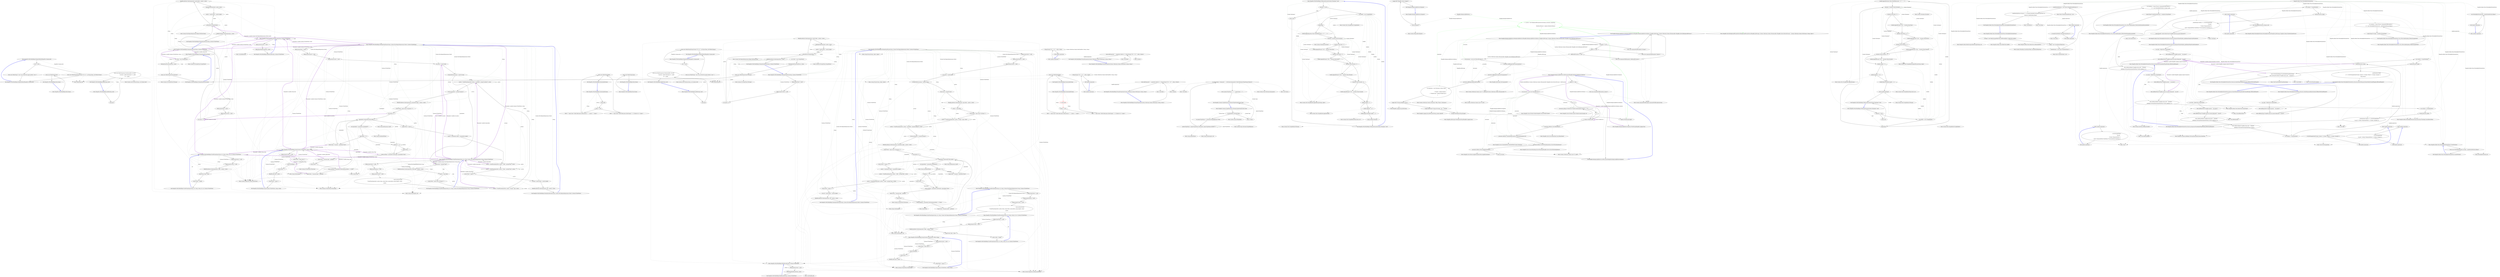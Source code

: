 digraph  {
n0 [cluster="HangFire.Web.HtmlHelper.DisplayMethod(HangFire.Common.Job)", label="Entry HangFire.Web.HtmlHelper.DisplayMethod(HangFire.Common.Job)", span="30-30"];
n1 [cluster="HangFire.Web.HtmlHelper.DisplayMethod(HangFire.Common.Job)", label="job == null", span="32-32"];
n3 [cluster="HangFire.Web.HtmlHelper.DisplayMethod(HangFire.Common.Job)", label="return new HtmlString(String.Format(''{0}.{1}'', job.Type.Name, job.Method.Name));", span="37-37"];
n2 [cluster="HangFire.Web.HtmlHelper.DisplayMethod(HangFire.Common.Job)", label="return new HtmlString(''<em>Can not find the target method.</em>'');", span="34-34"];
n4 [cluster="HangFire.Web.HtmlHelper.DisplayMethod(HangFire.Common.Job)", label="Exit HangFire.Web.HtmlHelper.DisplayMethod(HangFire.Common.Job)", span="30-30"];
n5 [cluster="HtmlString.cstr", label="Entry HtmlString.cstr", span=""];
n6 [cluster="string.Format(string, object, object)", label="Entry string.Format(string, object, object)", span="0-0"];
n7 [cluster="HangFire.Web.HtmlHelper.Raw(string)", label="Entry HangFire.Web.HtmlHelper.Raw(string)", span="40-40"];
n8 [cluster="HangFire.Web.HtmlHelper.Raw(string)", label="return new HtmlString(value);", span="42-42"];
n9 [cluster="HangFire.Web.HtmlHelper.Raw(string)", label="Exit HangFire.Web.HtmlHelper.Raw(string)", span="40-40"];
n10 [cluster="HangFire.Web.HtmlHelper.JobId(string, bool)", label="Entry HangFire.Web.HtmlHelper.JobId(string, bool)", span="45-45"];
n11 [cluster="HangFire.Web.HtmlHelper.JobId(string, bool)", label="Guid guid", span="47-47"];
n12 [cluster="HangFire.Web.HtmlHelper.JobId(string, bool)", label="return new HtmlString(Guid.TryParse(jobId, out guid)\r\n                ? (shorten ? jobId.Substring(0, 8) : jobId)\r\n                : ''#'' + jobId);", span="48-50"];
n13 [cluster="HangFire.Web.HtmlHelper.JobId(string, bool)", label="Exit HangFire.Web.HtmlHelper.JobId(string, bool)", span="45-45"];
n14 [cluster="System.Guid.TryParse(string, out System.Guid)", label="Entry System.Guid.TryParse(string, out System.Guid)", span="0-0"];
n15 [cluster="string.Substring(int, int)", label="Entry string.Substring(int, int)", span="0-0"];
n16 [cluster="HangFire.Web.HtmlHelper.ToHumanDuration(System.TimeSpan?, bool)", label="Entry HangFire.Web.HtmlHelper.ToHumanDuration(System.TimeSpan?, bool)", span="53-53"];
n17 [cluster="HangFire.Web.HtmlHelper.ToHumanDuration(System.TimeSpan?, bool)", label="duration == null", span="55-55"];
n20 [cluster="HangFire.Web.HtmlHelper.ToHumanDuration(System.TimeSpan?, bool)", label=displaySign, span="58-58"];
n21 [cluster="HangFire.Web.HtmlHelper.ToHumanDuration(System.TimeSpan?, bool)", label="builder.Append(duration.Value.TotalMilliseconds < 0 ? ''-'' : ''+'')", span="60-60"];
n22 [cluster="HangFire.Web.HtmlHelper.ToHumanDuration(System.TimeSpan?, bool)", label="duration = duration.Value.Duration()", span="63-63"];
n18 [cluster="HangFire.Web.HtmlHelper.ToHumanDuration(System.TimeSpan?, bool)", label="return null;", span="55-55"];
n19 [cluster="HangFire.Web.HtmlHelper.ToHumanDuration(System.TimeSpan?, bool)", label="var builder = new StringBuilder()", span="57-57"];
n36 [cluster="System.Text.StringBuilder.StringBuilder()", label="Entry System.Text.StringBuilder.StringBuilder()", span="0-0"];
n24 [cluster="HangFire.Web.HtmlHelper.ToHumanDuration(System.TimeSpan?, bool)", label="builder.AppendFormat(''{0}d '', duration.Value.Days)", span="67-67"];
n26 [cluster="HangFire.Web.HtmlHelper.ToHumanDuration(System.TimeSpan?, bool)", label="builder.AppendFormat(''{0}h '', duration.Value.Hours)", span="72-72"];
n28 [cluster="HangFire.Web.HtmlHelper.ToHumanDuration(System.TimeSpan?, bool)", label="builder.AppendFormat(''{0}m '', duration.Value.Minutes)", span="77-77"];
n30 [cluster="HangFire.Web.HtmlHelper.ToHumanDuration(System.TimeSpan?, bool)", label="builder.AppendFormat(''{0}s '', duration.Value.Seconds)", span="82-82"];
n31 [cluster="HangFire.Web.HtmlHelper.ToHumanDuration(System.TimeSpan?, bool)", label="builder.Length <= 1", span="85-85"];
n32 [cluster="HangFire.Web.HtmlHelper.ToHumanDuration(System.TimeSpan?, bool)", label="builder.Append('' <1s '')", span="87-87"];
n33 [cluster="HangFire.Web.HtmlHelper.ToHumanDuration(System.TimeSpan?, bool)", label="builder.Remove(builder.Length - 1, 1)", span="90-90"];
n34 [cluster="HangFire.Web.HtmlHelper.ToHumanDuration(System.TimeSpan?, bool)", label="return builder.ToString();", span="92-92"];
n37 [cluster="System.Text.StringBuilder.Append(string)", label="Entry System.Text.StringBuilder.Append(string)", span="0-0"];
n23 [cluster="HangFire.Web.HtmlHelper.ToHumanDuration(System.TimeSpan?, bool)", label="duration.Value.Days > 0", span="65-65"];
n38 [cluster="System.TimeSpan.Duration()", label="Entry System.TimeSpan.Duration()", span="0-0"];
n25 [cluster="HangFire.Web.HtmlHelper.ToHumanDuration(System.TimeSpan?, bool)", label="duration.Value.Hours > 0", span="70-70"];
n27 [cluster="HangFire.Web.HtmlHelper.ToHumanDuration(System.TimeSpan?, bool)", label="duration.Value.Minutes > 0", span="75-75"];
n29 [cluster="HangFire.Web.HtmlHelper.ToHumanDuration(System.TimeSpan?, bool)", label="duration.Value.Seconds > 0", span="80-80"];
n39 [cluster="System.Text.StringBuilder.AppendFormat(string, object)", label="Entry System.Text.StringBuilder.AppendFormat(string, object)", span="0-0"];
n40 [cluster="System.Text.StringBuilder.Remove(int, int)", label="Entry System.Text.StringBuilder.Remove(int, int)", span="0-0"];
n35 [cluster="HangFire.Web.HtmlHelper.ToHumanDuration(System.TimeSpan?, bool)", label="Exit HangFire.Web.HtmlHelper.ToHumanDuration(System.TimeSpan?, bool)", span="53-53"];
n41 [cluster="System.Text.StringBuilder.ToString()", label="Entry System.Text.StringBuilder.ToString()", span="0-0"];
n42 [cluster="HangFire.Web.HtmlHelper.FormatProperties(System.Collections.Generic.IDictionary<string, string>)", label="Entry HangFire.Web.HtmlHelper.FormatProperties(System.Collections.Generic.IDictionary<string, string>)", span="95-95"];
n43 [cluster="HangFire.Web.HtmlHelper.FormatProperties(System.Collections.Generic.IDictionary<string, string>)", label="return @String.Join('', '', properties.Select(x => String.Format(''{0}: \''{1}\'''', x.Key, x.Value)));", span="97-97"];
n44 [cluster="HangFire.Web.HtmlHelper.FormatProperties(System.Collections.Generic.IDictionary<string, string>)", label="Exit HangFire.Web.HtmlHelper.FormatProperties(System.Collections.Generic.IDictionary<string, string>)", span="95-95"];
n45 [cluster="Unk.Select", label="Entry Unk.Select", span=""];
n46 [cluster="Unk.Join", label="Entry Unk.Join", span=""];
n47 [cluster="lambda expression", label="Entry lambda expression", span="97-97"];
n48 [cluster="lambda expression", label="String.Format(''{0}: \''{1}\'''', x.Key, x.Value)", span="97-97"];
n49 [cluster="lambda expression", label="Exit lambda expression", span="97-97"];
n50 [cluster="HangFire.Web.HtmlHelper.QueueLabel(string)", label="Entry HangFire.Web.HtmlHelper.QueueLabel(string)", span="100-100"];
n51 [cluster="HangFire.Web.HtmlHelper.QueueLabel(string)", color=red, community=0, label="0: string label", span="102-102"];
n52 [cluster="HangFire.Web.HtmlHelper.QueueLabel(string)", label="queue != null", span="103-103"];
n53 [cluster="HangFire.Web.HtmlHelper.QueueLabel(string)", label="label = ''<span class=\''label label-queue label-primary\''>'' + queue + ''</span>''", span="105-105"];
n54 [cluster="HangFire.Web.HtmlHelper.QueueLabel(string)", label="label = ''<span class=\''label label-queue label-danger\''><i>Unknown</i></span>''", span="109-109"];
n55 [cluster="HangFire.Web.HtmlHelper.QueueLabel(string)", label="return new HtmlString(label);", span="112-112"];
n56 [cluster="HangFire.Web.HtmlHelper.QueueLabel(string)", label="Exit HangFire.Web.HtmlHelper.QueueLabel(string)", span="100-100"];
n57 [cluster="HangFire.Web.HtmlHelper.MarkupStackTrace(string)", label="Entry HangFire.Web.HtmlHelper.MarkupStackTrace(string)", span="115-115"];
n58 [cluster="HangFire.Web.HtmlHelper.MarkupStackTrace(string)", label="var writer = new StringWriter()", span="117-117"];
n59 [cluster="HangFire.Web.HtmlHelper.MarkupStackTrace(string)", label="MarkupStackTrace(stackTrace, writer)", span="119-119"];
n62 [cluster="System.IO.StringWriter.StringWriter()", label="Entry System.IO.StringWriter.StringWriter()", span="0-0"];
n60 [cluster="HangFire.Web.HtmlHelper.MarkupStackTrace(string)", label="return new HtmlString(writer.ToString());", span="120-120"];
n63 [cluster="HangFire.Web.HtmlHelper.MarkupStackTrace(string, System.IO.TextWriter)", label="Entry HangFire.Web.HtmlHelper.MarkupStackTrace(string, System.IO.TextWriter)", span="145-145"];
n61 [cluster="HangFire.Web.HtmlHelper.MarkupStackTrace(string)", label="Exit HangFire.Web.HtmlHelper.MarkupStackTrace(string)", span="115-115"];
n64 [cluster="System.IO.StringWriter.ToString()", label="Entry System.IO.StringWriter.ToString()", span="0-0"];
n65 [cluster="HangFire.Web.HtmlHelper.MarkupStackTrace(string, System.IO.TextWriter)", label="Debug.Assert(text != null)", span="147-147"];
n66 [cluster="HangFire.Web.HtmlHelper.MarkupStackTrace(string, System.IO.TextWriter)", label="Debug.Assert(writer != null)", span="148-148"];
n68 [cluster="HangFire.Web.HtmlHelper.MarkupStackTrace(string, System.IO.TextWriter)", label="_reStackTrace.Matches(text)", span="152-152"];
n69 [cluster="HangFire.Web.HtmlHelper.MarkupStackTrace(string, System.IO.TextWriter)", label="HtmlEncode(text.Substring(anchor, match.Index - anchor), writer)", span="154-154"];
n70 [cluster="HangFire.Web.HtmlHelper.MarkupStackTrace(string, System.IO.TextWriter)", label="MarkupStackFrame(text, match, writer)", span="155-155"];
n72 [cluster="HangFire.Web.HtmlHelper.MarkupStackTrace(string, System.IO.TextWriter)", label="HtmlEncode(text.Substring(anchor), writer)", span="159-159"];
n74 [cluster="System.Diagnostics.Debug.Assert(bool)", label="Entry System.Diagnostics.Debug.Assert(bool)", span="0-0"];
n67 [cluster="HangFire.Web.HtmlHelper.MarkupStackTrace(string, System.IO.TextWriter)", label="int anchor = 0", span="150-150"];
n75 [cluster="System.Text.RegularExpressions.Regex.Matches(string)", label="Entry System.Text.RegularExpressions.Regex.Matches(string)", span="0-0"];
n71 [cluster="HangFire.Web.HtmlHelper.MarkupStackTrace(string, System.IO.TextWriter)", label="anchor = match.Index + match.Length", span="156-156"];
n76 [cluster="HangFire.Web.HtmlHelper.HtmlEncode(string, System.IO.TextWriter)", label="Entry HangFire.Web.HtmlHelper.HtmlEncode(string, System.IO.TextWriter)", span="260-260"];
n77 [cluster="HangFire.Web.HtmlHelper.MarkupStackFrame(string, System.Text.RegularExpressions.Match, System.IO.TextWriter)", label="Entry HangFire.Web.HtmlHelper.MarkupStackFrame(string, System.Text.RegularExpressions.Match, System.IO.TextWriter)", span="162-162"];
n73 [cluster="HangFire.Web.HtmlHelper.MarkupStackTrace(string, System.IO.TextWriter)", label="Exit HangFire.Web.HtmlHelper.MarkupStackTrace(string, System.IO.TextWriter)", span="145-145"];
n78 [cluster="string.Substring(int)", label="Entry string.Substring(int)", span="0-0"];
n79 [cluster="HangFire.Web.HtmlHelper.MarkupStackFrame(string, System.Text.RegularExpressions.Match, System.IO.TextWriter)", label="Debug.Assert(text != null)", span="164-164"];
n80 [cluster="HangFire.Web.HtmlHelper.MarkupStackFrame(string, System.Text.RegularExpressions.Match, System.IO.TextWriter)", label="Debug.Assert(match != null)", span="165-165"];
n81 [cluster="HangFire.Web.HtmlHelper.MarkupStackFrame(string, System.Text.RegularExpressions.Match, System.IO.TextWriter)", label="Debug.Assert(writer != null)", span="166-166"];
n82 [cluster="HangFire.Web.HtmlHelper.MarkupStackFrame(string, System.Text.RegularExpressions.Match, System.IO.TextWriter)", label="int anchor = match.Index", span="168-168"];
n83 [cluster="HangFire.Web.HtmlHelper.MarkupStackFrame(string, System.Text.RegularExpressions.Match, System.IO.TextWriter)", label="GroupCollection groups = match.Groups", span="169-169"];
n85 [cluster="HangFire.Web.HtmlHelper.MarkupStackFrame(string, System.Text.RegularExpressions.Match, System.IO.TextWriter)", label="HtmlEncode(text.Substring(anchor, type.Index - anchor), writer)", span="176-176"];
n87 [cluster="HangFire.Web.HtmlHelper.MarkupStackFrame(string, System.Text.RegularExpressions.Match, System.IO.TextWriter)", label="writer.Write(''<span class='st-frame'>'')", span="178-178"];
n88 [cluster="HangFire.Web.HtmlHelper.MarkupStackFrame(string, System.Text.RegularExpressions.Match, System.IO.TextWriter)", label="anchor = StackFrameSpan(text, anchor, ''st-type'', type, writer)", span="179-179"];
n89 [cluster="HangFire.Web.HtmlHelper.MarkupStackFrame(string, System.Text.RegularExpressions.Match, System.IO.TextWriter)", label="anchor = StackFrameSpan(text, anchor, ''st-method'', groups[''method''], writer)", span="180-180"];
n91 [cluster="HangFire.Web.HtmlHelper.MarkupStackFrame(string, System.Text.RegularExpressions.Match, System.IO.TextWriter)", label="HtmlEncode(text.Substring(anchor, parameters.Index - anchor), writer)", span="187-187"];
n92 [cluster="HangFire.Web.HtmlHelper.MarkupStackFrame(string, System.Text.RegularExpressions.Match, System.IO.TextWriter)", label="writer.Write(''<span class='st-params'>('')", span="188-188"];
n97 [cluster="HangFire.Web.HtmlHelper.MarkupStackFrame(string, System.Text.RegularExpressions.Match, System.IO.TextWriter)", label="Span(writer, ''st-param'', parameter.Trim())", span="195-195"];
n99 [cluster="HangFire.Web.HtmlHelper.MarkupStackFrame(string, System.Text.RegularExpressions.Match, System.IO.TextWriter)", label="writer.Write('', '')", span="200-200"];
n101 [cluster="HangFire.Web.HtmlHelper.MarkupStackFrame(string, System.Text.RegularExpressions.Match, System.IO.TextWriter)", label="Span(writer, ''st-param-type'', argType)", span="202-202"];
n102 [cluster="HangFire.Web.HtmlHelper.MarkupStackFrame(string, System.Text.RegularExpressions.Match, System.IO.TextWriter)", label="writer.Write(' ')", span="203-203"];
n104 [cluster="HangFire.Web.HtmlHelper.MarkupStackFrame(string, System.Text.RegularExpressions.Match, System.IO.TextWriter)", label="Span(writer, ''st-param-name'', argName)", span="205-205"];
n105 [cluster="HangFire.Web.HtmlHelper.MarkupStackFrame(string, System.Text.RegularExpressions.Match, System.IO.TextWriter)", label="writer.Write('')</span>'')", span="208-208"];
n107 [cluster="HangFire.Web.HtmlHelper.MarkupStackFrame(string, System.Text.RegularExpressions.Match, System.IO.TextWriter)", label="anchor = StackFrameSpan(text, anchor, ''st-file'', groups[''file''], writer)", span="215-215"];
n108 [cluster="HangFire.Web.HtmlHelper.MarkupStackFrame(string, System.Text.RegularExpressions.Match, System.IO.TextWriter)", label="anchor = StackFrameSpan(text, anchor, ''st-line'', groups[''line''], writer)", span="216-216"];
n109 [cluster="HangFire.Web.HtmlHelper.MarkupStackFrame(string, System.Text.RegularExpressions.Match, System.IO.TextWriter)", label="writer.Write(''</span>'')", span="218-218"];
n110 [cluster="HangFire.Web.HtmlHelper.MarkupStackFrame(string, System.Text.RegularExpressions.Match, System.IO.TextWriter)", label="int end = match.Index + match.Length", span="224-224"];
n111 [cluster="HangFire.Web.HtmlHelper.MarkupStackFrame(string, System.Text.RegularExpressions.Match, System.IO.TextWriter)", label="HtmlEncode(text.Substring(anchor, end - anchor), writer)", span="225-225"];
n84 [cluster="HangFire.Web.HtmlHelper.MarkupStackFrame(string, System.Text.RegularExpressions.Match, System.IO.TextWriter)", label="Group type = groups[''type'']", span="175-175"];
n90 [cluster="HangFire.Web.HtmlHelper.MarkupStackFrame(string, System.Text.RegularExpressions.Match, System.IO.TextWriter)", label="Group parameters = groups[''params'']", span="186-186"];
n86 [cluster="HangFire.Web.HtmlHelper.MarkupStackFrame(string, System.Text.RegularExpressions.Match, System.IO.TextWriter)", label="anchor = type.Index", span="177-177"];
n113 [cluster="System.IO.TextWriter.Write(string)", label="Entry System.IO.TextWriter.Write(string)", span="0-0"];
n114 [cluster="HangFire.Web.HtmlHelper.StackFrameSpan(string, int, string, System.Text.RegularExpressions.Group, System.IO.TextWriter)", label="Entry HangFire.Web.HtmlHelper.StackFrameSpan(string, int, string, System.Text.RegularExpressions.Group, System.IO.TextWriter)", span="228-228"];
n94 [cluster="HangFire.Web.HtmlHelper.MarkupStackFrame(string, System.Text.RegularExpressions.Match, System.IO.TextWriter)", label="parameters.Captures[0].Value.Split(',')", span="190-190"];
n106 [cluster="HangFire.Web.HtmlHelper.MarkupStackFrame(string, System.Text.RegularExpressions.Match, System.IO.TextWriter)", label="anchor = parameters.Index + parameters.Length", span="209-209"];
n93 [cluster="HangFire.Web.HtmlHelper.MarkupStackFrame(string, System.Text.RegularExpressions.Match, System.IO.TextWriter)", label="int position = 0", span="189-189"];
n98 [cluster="HangFire.Web.HtmlHelper.MarkupStackFrame(string, System.Text.RegularExpressions.Match, System.IO.TextWriter)", label="position++ > 0", span="199-199"];
n95 [cluster="HangFire.Web.HtmlHelper.MarkupStackFrame(string, System.Text.RegularExpressions.Match, System.IO.TextWriter)", label="int spaceIndex = parameter.LastIndexOf(' ')", span="192-192"];
n115 [cluster="string.Split(params char[])", label="Entry string.Split(params char[])", span="0-0"];
n100 [cluster="HangFire.Web.HtmlHelper.MarkupStackFrame(string, System.Text.RegularExpressions.Match, System.IO.TextWriter)", label="string argType = parameter.Substring(0, spaceIndex).Trim()", span="201-201"];
n103 [cluster="HangFire.Web.HtmlHelper.MarkupStackFrame(string, System.Text.RegularExpressions.Match, System.IO.TextWriter)", label="string argName = parameter.Substring(spaceIndex + 1).Trim()", span="204-204"];
n96 [cluster="HangFire.Web.HtmlHelper.MarkupStackFrame(string, System.Text.RegularExpressions.Match, System.IO.TextWriter)", label="spaceIndex <= 0", span="193-193"];
n116 [cluster="string.LastIndexOf(char)", label="Entry string.LastIndexOf(char)", span="0-0"];
n117 [cluster="string.Trim()", label="Entry string.Trim()", span="0-0"];
n118 [cluster="HangFire.Web.HtmlHelper.Span(System.IO.TextWriter, string, string)", label="Entry HangFire.Web.HtmlHelper.Span(System.IO.TextWriter, string, string)", span="249-249"];
n119 [cluster="System.IO.TextWriter.Write(char)", label="Entry System.IO.TextWriter.Write(char)", span="0-0"];
n112 [cluster="HangFire.Web.HtmlHelper.MarkupStackFrame(string, System.Text.RegularExpressions.Match, System.IO.TextWriter)", label="Exit HangFire.Web.HtmlHelper.MarkupStackFrame(string, System.Text.RegularExpressions.Match, System.IO.TextWriter)", span="162-162"];
n120 [cluster="HangFire.Web.HtmlHelper.StackFrameSpan(string, int, string, System.Text.RegularExpressions.Group, System.IO.TextWriter)", label="Debug.Assert(text != null)", span="230-230"];
n121 [cluster="HangFire.Web.HtmlHelper.StackFrameSpan(string, int, string, System.Text.RegularExpressions.Group, System.IO.TextWriter)", label="Debug.Assert(group != null)", span="231-231"];
n122 [cluster="HangFire.Web.HtmlHelper.StackFrameSpan(string, int, string, System.Text.RegularExpressions.Group, System.IO.TextWriter)", label="Debug.Assert(writer != null)", span="232-232"];
n123 [cluster="HangFire.Web.HtmlHelper.StackFrameSpan(string, int, string, System.Text.RegularExpressions.Group, System.IO.TextWriter)", label="return group.Success\r\n                 ? StackFrameSpan(text, anchor, klass, group.Value, group.Index, group.Length, writer)\r\n                 : anchor;", span="234-236"];
n124 [cluster="HangFire.Web.HtmlHelper.StackFrameSpan(string, int, string, System.Text.RegularExpressions.Group, System.IO.TextWriter)", label="Exit HangFire.Web.HtmlHelper.StackFrameSpan(string, int, string, System.Text.RegularExpressions.Group, System.IO.TextWriter)", span="228-228"];
n125 [cluster="HangFire.Web.HtmlHelper.StackFrameSpan(string, int, string, string, int, int, System.IO.TextWriter)", label="Entry HangFire.Web.HtmlHelper.StackFrameSpan(string, int, string, string, int, int, System.IO.TextWriter)", span="239-239"];
n126 [cluster="HangFire.Web.HtmlHelper.StackFrameSpan(string, int, string, string, int, int, System.IO.TextWriter)", label="Debug.Assert(text != null)", span="241-241"];
n127 [cluster="HangFire.Web.HtmlHelper.StackFrameSpan(string, int, string, string, int, int, System.IO.TextWriter)", label="Debug.Assert(writer != null)", span="242-242"];
n128 [cluster="HangFire.Web.HtmlHelper.StackFrameSpan(string, int, string, string, int, int, System.IO.TextWriter)", label="HtmlEncode(text.Substring(anchor, index - anchor), writer)", span="244-244"];
n129 [cluster="HangFire.Web.HtmlHelper.StackFrameSpan(string, int, string, string, int, int, System.IO.TextWriter)", label="Span(writer, klass, value)", span="245-245"];
n130 [cluster="HangFire.Web.HtmlHelper.StackFrameSpan(string, int, string, string, int, int, System.IO.TextWriter)", label="return index + length;", span="246-246"];
n131 [cluster="HangFire.Web.HtmlHelper.StackFrameSpan(string, int, string, string, int, int, System.IO.TextWriter)", label="Exit HangFire.Web.HtmlHelper.StackFrameSpan(string, int, string, string, int, int, System.IO.TextWriter)", span="239-239"];
n132 [cluster="HangFire.Web.HtmlHelper.Span(System.IO.TextWriter, string, string)", label="Debug.Assert(writer != null)", span="251-251"];
n133 [cluster="HangFire.Web.HtmlHelper.Span(System.IO.TextWriter, string, string)", label="writer.Write(''<span class=''')", span="253-253"];
n134 [cluster="HangFire.Web.HtmlHelper.Span(System.IO.TextWriter, string, string)", label="writer.Write(klass)", span="254-254"];
n135 [cluster="HangFire.Web.HtmlHelper.Span(System.IO.TextWriter, string, string)", label="writer.Write('''>'')", span="255-255"];
n136 [cluster="HangFire.Web.HtmlHelper.Span(System.IO.TextWriter, string, string)", label="HtmlEncode(value, writer)", span="256-256"];
n137 [cluster="HangFire.Web.HtmlHelper.Span(System.IO.TextWriter, string, string)", label="writer.Write(''</span>'')", span="257-257"];
n138 [cluster="HangFire.Web.HtmlHelper.Span(System.IO.TextWriter, string, string)", label="Exit HangFire.Web.HtmlHelper.Span(System.IO.TextWriter, string, string)", span="249-249"];
n139 [cluster="HangFire.Web.HtmlHelper.HtmlEncode(string, System.IO.TextWriter)", label="Debug.Assert(writer != null)", span="262-262"];
n140 [cluster="HangFire.Web.HtmlHelper.HtmlEncode(string, System.IO.TextWriter)", label="HttpUtility.HtmlEncode(text, writer)", span="263-263"];
n141 [cluster="HangFire.Web.HtmlHelper.HtmlEncode(string, System.IO.TextWriter)", label="Exit HangFire.Web.HtmlHelper.HtmlEncode(string, System.IO.TextWriter)", span="260-260"];
n142 [cluster="Unk.HtmlEncode", label="Entry Unk.HtmlEncode", span=""];
d24 [cluster="Hangfire.BackgroundJobServer.BackgroundJobServer(Hangfire.BackgroundJobServerOptions, Hangfire.JobStorage, System.Collections.Generic.IEnumerable<Hangfire.Server.IBackgroundProcess>)", color=green, community=0, label="0: _server = new BackgroundProcessServer(storage, processes, properties)\r\n            {\r\n                ShutdownTimeout = options.ShutdownTimeout\r\n            }", span="96-99"];
d66 [label="Hangfire.BackgroundJobServer", span=""];
d8 [cluster="Hangfire.BackgroundJobServer.BackgroundJobServer(Hangfire.BackgroundJobServerOptions, Hangfire.JobStorage, System.Collections.Generic.IEnumerable<Hangfire.Server.IBackgroundProcess>)", label="Entry Hangfire.BackgroundJobServer.BackgroundJobServer(Hangfire.BackgroundJobServerOptions, Hangfire.JobStorage, System.Collections.Generic.IEnumerable<Hangfire.Server.IBackgroundProcess>)", span="70-70"];
d19 [cluster="Hangfire.BackgroundJobServer.BackgroundJobServer(Hangfire.BackgroundJobServerOptions, Hangfire.JobStorage, System.Collections.Generic.IEnumerable<Hangfire.Server.IBackgroundProcess>)", label="var properties = new Dictionary<string, object>\r\n            {\r\n                { ''Queues'', options.Queues },\r\n                { ''WorkerCount'', options.WorkerCount }\r\n            }", span="84-88"];
d23 [cluster="Hangfire.BackgroundJobServer.BackgroundJobServer(Hangfire.BackgroundJobServerOptions, Hangfire.JobStorage, System.Collections.Generic.IEnumerable<Hangfire.Server.IBackgroundProcess>)", label="options.WriteToLog(Logger)", span="94-94"];
d15 [cluster="Hangfire.BackgroundJobServer.BackgroundJobServer(Hangfire.BackgroundJobServerOptions, Hangfire.JobStorage, System.Collections.Generic.IEnumerable<Hangfire.Server.IBackgroundProcess>)", label="var processes = new List<IServerProcess>()", span="79-79"];
d25 [cluster="Hangfire.BackgroundJobServer.BackgroundJobServer(Hangfire.BackgroundJobServerOptions, Hangfire.JobStorage, System.Collections.Generic.IEnumerable<Hangfire.Server.IBackgroundProcess>)", label="Exit Hangfire.BackgroundJobServer.BackgroundJobServer(Hangfire.BackgroundJobServerOptions, Hangfire.JobStorage, System.Collections.Generic.IEnumerable<Hangfire.Server.IBackgroundProcess>)", span="70-70"];
d36 [cluster="Hangfire.Server.BackgroundProcessServer.BackgroundProcessServer(Hangfire.JobStorage, System.Collections.Generic.IEnumerable<Hangfire.Server.IServerProcess>, System.Collections.Generic.IDictionary<string, object>)", label="Entry Hangfire.Server.BackgroundProcessServer.BackgroundProcessServer(Hangfire.JobStorage, System.Collections.Generic.IEnumerable<Hangfire.Server.IServerProcess>, System.Collections.Generic.IDictionary<string, object>)", span="38-38"];
d38 [cluster="Hangfire.BackgroundJobServer.Dispose()", label="_server.Dispose()", span="104-104"];
d9 [cluster="Hangfire.BackgroundJobServer.BackgroundJobServer(Hangfire.BackgroundJobServerOptions, Hangfire.JobStorage, System.Collections.Generic.IEnumerable<Hangfire.Server.IBackgroundProcess>)", label="storage == null", span="75-75"];
d11 [cluster="Hangfire.BackgroundJobServer.BackgroundJobServer(Hangfire.BackgroundJobServerOptions, Hangfire.JobStorage, System.Collections.Generic.IEnumerable<Hangfire.Server.IBackgroundProcess>)", label="options == null", span="76-76"];
d13 [cluster="Hangfire.BackgroundJobServer.BackgroundJobServer(Hangfire.BackgroundJobServerOptions, Hangfire.JobStorage, System.Collections.Generic.IEnumerable<Hangfire.Server.IBackgroundProcess>)", label="additionalProcesses == null", span="77-77"];
d16 [cluster="Hangfire.BackgroundJobServer.BackgroundJobServer(Hangfire.BackgroundJobServerOptions, Hangfire.JobStorage, System.Collections.Generic.IEnumerable<Hangfire.Server.IBackgroundProcess>)", label="processes.AddRange(GetProcesses(options))", span="80-80"];
d17 [cluster="Hangfire.BackgroundJobServer.BackgroundJobServer(Hangfire.BackgroundJobServerOptions, Hangfire.JobStorage, System.Collections.Generic.IEnumerable<Hangfire.Server.IBackgroundProcess>)", label="processes.AddRange(storage.GetComponents())", span="81-81"];
d18 [cluster="Hangfire.BackgroundJobServer.BackgroundJobServer(Hangfire.BackgroundJobServerOptions, Hangfire.JobStorage, System.Collections.Generic.IEnumerable<Hangfire.Server.IBackgroundProcess>)", label="processes.AddRange(additionalProcesses)", span="82-82"];
d21 [cluster="Hangfire.BackgroundJobServer.BackgroundJobServer(Hangfire.BackgroundJobServerOptions, Hangfire.JobStorage, System.Collections.Generic.IEnumerable<Hangfire.Server.IBackgroundProcess>)", label="Logger.InfoFormat(''Using job storage: '{0}'.'', storage)", span="91-91"];
d22 [cluster="Hangfire.BackgroundJobServer.BackgroundJobServer(Hangfire.BackgroundJobServerOptions, Hangfire.JobStorage, System.Collections.Generic.IEnumerable<Hangfire.Server.IBackgroundProcess>)", label="storage.WriteOptionsToLog(Logger)", span="93-93"];
d20 [cluster="Hangfire.BackgroundJobServer.BackgroundJobServer(Hangfire.BackgroundJobServerOptions, Hangfire.JobStorage, System.Collections.Generic.IEnumerable<Hangfire.Server.IBackgroundProcess>)", label="Logger.Info(''Starting Hangfire Server'')", span="90-90"];
d31 [cluster="System.Collections.Generic.Dictionary<TKey, TValue>.Dictionary()", label="Entry System.Collections.Generic.Dictionary<TKey, TValue>.Dictionary()", span="0-0"];
d35 [cluster="Hangfire.BackgroundJobServerOptions.WriteToLog(Hangfire.Logging.ILog)", label="Entry Hangfire.BackgroundJobServerOptions.WriteToLog(Hangfire.Logging.ILog)", span="71-71"];
d27 [cluster="System.Collections.Generic.List<T>.List()", label="Entry System.Collections.Generic.List<T>.List()", span="0-0"];
d10 [cluster="Hangfire.BackgroundJobServer.BackgroundJobServer(Hangfire.BackgroundJobServerOptions, Hangfire.JobStorage, System.Collections.Generic.IEnumerable<Hangfire.Server.IBackgroundProcess>)", label="throw new ArgumentNullException(''storage'');", span="75-75"];
d12 [cluster="Hangfire.BackgroundJobServer.BackgroundJobServer(Hangfire.BackgroundJobServerOptions, Hangfire.JobStorage, System.Collections.Generic.IEnumerable<Hangfire.Server.IBackgroundProcess>)", label="throw new ArgumentNullException(''options'');", span="76-76"];
d14 [cluster="Hangfire.BackgroundJobServer.BackgroundJobServer(Hangfire.BackgroundJobServerOptions, Hangfire.JobStorage, System.Collections.Generic.IEnumerable<Hangfire.Server.IBackgroundProcess>)", label="throw new ArgumentNullException(''additionalProcesses'');", span="77-77"];
d37 [cluster="Hangfire.BackgroundJobServer.Dispose()", label="Entry Hangfire.BackgroundJobServer.Dispose()", span="102-102"];
d39 [cluster="Hangfire.BackgroundJobServer.Dispose()", label="Logger.Info(''Hangfire Server stopped.'')", span="105-105"];
d41 [cluster="System.IDisposable.Dispose()", label="Entry System.IDisposable.Dispose()", span="0-0"];
d28 [cluster="Hangfire.BackgroundJobServer.GetProcesses(Hangfire.BackgroundJobServerOptions)", label="Entry Hangfire.BackgroundJobServer.GetProcesses(Hangfire.BackgroundJobServerOptions)", span="108-108"];
d29 [cluster="System.Collections.Generic.List<T>.AddRange(System.Collections.Generic.IEnumerable<T>)", label="Entry System.Collections.Generic.List<T>.AddRange(System.Collections.Generic.IEnumerable<T>)", span="0-0"];
d30 [cluster="Hangfire.JobStorage.GetComponents()", label="Entry Hangfire.JobStorage.GetComponents()", span="58-58"];
d33 [cluster="Hangfire.Logging.ILog.InfoFormat(string, params object[])", label="Entry Hangfire.Logging.ILog.InfoFormat(string, params object[])", span="210-210"];
d34 [cluster="Hangfire.JobStorage.WriteOptionsToLog(Hangfire.Logging.ILog)", label="Entry Hangfire.JobStorage.WriteOptionsToLog(Hangfire.Logging.ILog)", span="68-68"];
d32 [cluster="Hangfire.Logging.ILog.Info(string)", label="Entry Hangfire.Logging.ILog.Info(string)", span="202-202"];
d44 [cluster="Hangfire.BackgroundJobServer.GetProcesses(Hangfire.BackgroundJobServerOptions)", label="var processes = new List<IServerProcess>()", span="112-112"];
d26 [cluster="System.ArgumentNullException.ArgumentNullException(string)", label="Entry System.ArgumentNullException.ArgumentNullException(string)", span="0-0"];
d40 [cluster="Hangfire.BackgroundJobServer.Dispose()", label="Exit Hangfire.BackgroundJobServer.Dispose()", span="102-102"];
d54 [cluster="Hangfire.BackgroundJobServer.GetProcesses(Hangfire.BackgroundJobServerOptions)", label="Exit Hangfire.BackgroundJobServer.GetProcesses(Hangfire.BackgroundJobServerOptions)", span="108-108"];
d42 [cluster="Hangfire.BackgroundJobServer.GetProcesses(Hangfire.BackgroundJobServerOptions)", label="options == null", span="110-110"];
d46 [cluster="Hangfire.BackgroundJobServer.GetProcesses(Hangfire.BackgroundJobServerOptions)", label="i < options.WorkerCount", span="114-114"];
d47 [cluster="Hangfire.BackgroundJobServer.GetProcesses(Hangfire.BackgroundJobServerOptions)", label="processes.Add(new Worker(new WorkerContext(options.Queues, i + 1)))", span="116-116"];
d50 [cluster="Hangfire.BackgroundJobServer.GetProcesses(Hangfire.BackgroundJobServerOptions)", label="processes.Add(new SchedulePoller(options.SchedulePollingInterval))", span="120-120"];
d51 [cluster="Hangfire.BackgroundJobServer.GetProcesses(Hangfire.BackgroundJobServerOptions)", label="processes.Add(new ServerWatchdog(options.ServerWatchdogOptions))", span="121-121"];
d45 [cluster="Hangfire.BackgroundJobServer.GetProcesses(Hangfire.BackgroundJobServerOptions)", label="var i = 0", span="114-114"];
d49 [cluster="Hangfire.BackgroundJobServer.GetProcesses(Hangfire.BackgroundJobServerOptions)", label="processes.Add(new ServerHeartbeat())", span="119-119"];
d52 [cluster="Hangfire.BackgroundJobServer.GetProcesses(Hangfire.BackgroundJobServerOptions)", label="processes.Add(new RecurringJobScheduler())", span="122-122"];
d53 [cluster="Hangfire.BackgroundJobServer.GetProcesses(Hangfire.BackgroundJobServerOptions)", label="return processes;", span="124-124"];
d43 [cluster="Hangfire.BackgroundJobServer.GetProcesses(Hangfire.BackgroundJobServerOptions)", label="throw new ArgumentNullException(''options'');", span="110-110"];
d48 [cluster="Hangfire.BackgroundJobServer.GetProcesses(Hangfire.BackgroundJobServerOptions)", label="i++", span="114-114"];
d55 [cluster="Hangfire.Server.Worker.Worker(Hangfire.Server.WorkerContext)", label="Entry Hangfire.Server.Worker.Worker(Hangfire.Server.WorkerContext)", span="35-35"];
d56 [cluster="Hangfire.Server.WorkerContext.WorkerContext(string[], int)", label="Entry Hangfire.Server.WorkerContext.WorkerContext(string[], int)", span="27-27"];
d57 [cluster="System.Collections.Generic.List<T>.Add(T)", label="Entry System.Collections.Generic.List<T>.Add(T)", span="0-0"];
d59 [cluster="Hangfire.Server.SchedulePoller.SchedulePoller(System.TimeSpan)", label="Entry Hangfire.Server.SchedulePoller.SchedulePoller(System.TimeSpan)", span="32-32"];
d60 [cluster="Hangfire.Server.ServerWatchdog.ServerWatchdog(Hangfire.Server.ServerWatchdogOptions)", label="Entry Hangfire.Server.ServerWatchdog.ServerWatchdog(Hangfire.Server.ServerWatchdogOptions)", span="27-27"];
d58 [cluster="Hangfire.Server.ServerHeartbeat.ServerHeartbeat()", label="Entry Hangfire.Server.ServerHeartbeat.ServerHeartbeat()", span="20-20"];
d61 [cluster="Hangfire.Server.RecurringJobScheduler.RecurringJobScheduler()", label="Entry Hangfire.Server.RecurringJobScheduler.RecurringJobScheduler()", span="39-39"];
m3_58 [cluster="HangFire.Web.HtmlHelper.MarkupStackTrace(string)", file="CachedExpressionCompiler.cs", label="var writer = new StringWriter()", span="117-117"];
m3_59 [cluster="HangFire.Web.HtmlHelper.MarkupStackTrace(string)", file="CachedExpressionCompiler.cs", label="MarkupStackTrace(stackTrace, writer)", span="119-119"];
m3_60 [cluster="HangFire.Web.HtmlHelper.MarkupStackTrace(string)", file="CachedExpressionCompiler.cs", label="return new HtmlString(writer.ToString());", span="120-120"];
m3_117 [cluster="string.Trim()", file="CachedExpressionCompiler.cs", label="Entry string.Trim()", span="0-0"];
m3_114 [cluster="HangFire.Web.HtmlHelper.StackFrameSpan(string, int, string, System.Text.RegularExpressions.Group, System.IO.TextWriter)", file="CachedExpressionCompiler.cs", label="Entry HangFire.Web.HtmlHelper.StackFrameSpan(string, int, string, System.Text.RegularExpressions.Group, System.IO.TextWriter)", span="228-228"];
m3_120 [cluster="HangFire.Web.HtmlHelper.StackFrameSpan(string, int, string, System.Text.RegularExpressions.Group, System.IO.TextWriter)", file="CachedExpressionCompiler.cs", label="Debug.Assert(text != null)", span="230-230"];
m3_121 [cluster="HangFire.Web.HtmlHelper.StackFrameSpan(string, int, string, System.Text.RegularExpressions.Group, System.IO.TextWriter)", file="CachedExpressionCompiler.cs", label="Debug.Assert(group != null)", span="231-231"];
m3_122 [cluster="HangFire.Web.HtmlHelper.StackFrameSpan(string, int, string, System.Text.RegularExpressions.Group, System.IO.TextWriter)", file="CachedExpressionCompiler.cs", label="Debug.Assert(writer != null)", span="232-232"];
m3_123 [cluster="HangFire.Web.HtmlHelper.StackFrameSpan(string, int, string, System.Text.RegularExpressions.Group, System.IO.TextWriter)", file="CachedExpressionCompiler.cs", label="return group.Success\r\n                 ? StackFrameSpan(text, anchor, klass, group.Value, group.Index, group.Length, writer)\r\n                 : anchor;", span="234-236"];
m3_124 [cluster="HangFire.Web.HtmlHelper.StackFrameSpan(string, int, string, System.Text.RegularExpressions.Group, System.IO.TextWriter)", file="CachedExpressionCompiler.cs", label="Exit HangFire.Web.HtmlHelper.StackFrameSpan(string, int, string, System.Text.RegularExpressions.Group, System.IO.TextWriter)", span="228-228"];
m3_6 [cluster="string.Format(string, object, object)", file="CachedExpressionCompiler.cs", label="Entry string.Format(string, object, object)", span="0-0"];
m3_63 [cluster="HangFire.Web.HtmlHelper.MarkupStackTrace(string, System.IO.TextWriter)", file="CachedExpressionCompiler.cs", label="Entry HangFire.Web.HtmlHelper.MarkupStackTrace(string, System.IO.TextWriter)", span="145-145"];
m3_65 [cluster="HangFire.Web.HtmlHelper.MarkupStackTrace(string, System.IO.TextWriter)", file="CachedExpressionCompiler.cs", label="Debug.Assert(text != null)", span="147-147"];
m3_66 [cluster="HangFire.Web.HtmlHelper.MarkupStackTrace(string, System.IO.TextWriter)", file="CachedExpressionCompiler.cs", label="Debug.Assert(writer != null)", span="148-148"];
m3_68 [cluster="HangFire.Web.HtmlHelper.MarkupStackTrace(string, System.IO.TextWriter)", file="CachedExpressionCompiler.cs", label="_reStackTrace.Matches(text)", span="152-152"];
m3_69 [cluster="HangFire.Web.HtmlHelper.MarkupStackTrace(string, System.IO.TextWriter)", file="CachedExpressionCompiler.cs", label="HtmlEncode(text.Substring(anchor, match.Index - anchor), writer)", span="154-154"];
m3_70 [cluster="HangFire.Web.HtmlHelper.MarkupStackTrace(string, System.IO.TextWriter)", file="CachedExpressionCompiler.cs", label="MarkupStackFrame(text, match, writer)", span="155-155"];
m3_72 [cluster="HangFire.Web.HtmlHelper.MarkupStackTrace(string, System.IO.TextWriter)", file="CachedExpressionCompiler.cs", label="HtmlEncode(text.Substring(anchor), writer)", span="159-159"];
m3_67 [cluster="HangFire.Web.HtmlHelper.MarkupStackTrace(string, System.IO.TextWriter)", file="CachedExpressionCompiler.cs", label="int anchor = 0", span="150-150"];
m3_71 [cluster="HangFire.Web.HtmlHelper.MarkupStackTrace(string, System.IO.TextWriter)", file="CachedExpressionCompiler.cs", label="anchor = match.Index + match.Length", span="156-156"];
m3_73 [cluster="HangFire.Web.HtmlHelper.MarkupStackTrace(string, System.IO.TextWriter)", file="CachedExpressionCompiler.cs", label="Exit HangFire.Web.HtmlHelper.MarkupStackTrace(string, System.IO.TextWriter)", span="145-145"];
m3_37 [cluster="System.Text.StringBuilder.Append(string)", file="CachedExpressionCompiler.cs", label="Entry System.Text.StringBuilder.Append(string)", span="0-0"];
m3_76 [cluster="HangFire.Web.HtmlHelper.HtmlEncode(string, System.IO.TextWriter)", file="CachedExpressionCompiler.cs", label="Entry HangFire.Web.HtmlHelper.HtmlEncode(string, System.IO.TextWriter)", span="260-260"];
m3_139 [cluster="HangFire.Web.HtmlHelper.HtmlEncode(string, System.IO.TextWriter)", file="CachedExpressionCompiler.cs", label="Debug.Assert(writer != null)", span="262-262"];
m3_140 [cluster="HangFire.Web.HtmlHelper.HtmlEncode(string, System.IO.TextWriter)", file="CachedExpressionCompiler.cs", label="HttpUtility.HtmlEncode(text, writer)", span="263-263"];
m3_141 [cluster="HangFire.Web.HtmlHelper.HtmlEncode(string, System.IO.TextWriter)", file="CachedExpressionCompiler.cs", label="Exit HangFire.Web.HtmlHelper.HtmlEncode(string, System.IO.TextWriter)", span="260-260"];
m3_142 [cluster="Unk.HtmlEncode", file="CachedExpressionCompiler.cs", label="Entry Unk.HtmlEncode", span=""];
m3_46 [cluster="Unk.Join", file="CachedExpressionCompiler.cs", label="Entry Unk.Join", span=""];
m3_36 [cluster="System.Text.StringBuilder.StringBuilder()", file="CachedExpressionCompiler.cs", label="Entry System.Text.StringBuilder.StringBuilder()", span="0-0"];
m3_119 [cluster="System.IO.TextWriter.Write(char)", file="CachedExpressionCompiler.cs", label="Entry System.IO.TextWriter.Write(char)", span="0-0"];
m3_41 [cluster="System.Text.StringBuilder.ToString()", file="CachedExpressionCompiler.cs", label="Entry System.Text.StringBuilder.ToString()", span="0-0"];
m3_5 [cluster="HtmlString.cstr", file="CachedExpressionCompiler.cs", label="Entry HtmlString.cstr", span=""];
m3_125 [cluster="HangFire.Web.HtmlHelper.StackFrameSpan(string, int, string, string, int, int, System.IO.TextWriter)", file="CachedExpressionCompiler.cs", label="Entry HangFire.Web.HtmlHelper.StackFrameSpan(string, int, string, string, int, int, System.IO.TextWriter)", span="239-239"];
m3_126 [cluster="HangFire.Web.HtmlHelper.StackFrameSpan(string, int, string, string, int, int, System.IO.TextWriter)", file="CachedExpressionCompiler.cs", label="Debug.Assert(text != null)", span="241-241"];
m3_127 [cluster="HangFire.Web.HtmlHelper.StackFrameSpan(string, int, string, string, int, int, System.IO.TextWriter)", file="CachedExpressionCompiler.cs", label="Debug.Assert(writer != null)", span="242-242"];
m3_128 [cluster="HangFire.Web.HtmlHelper.StackFrameSpan(string, int, string, string, int, int, System.IO.TextWriter)", file="CachedExpressionCompiler.cs", label="HtmlEncode(text.Substring(anchor, index - anchor), writer)", span="244-244"];
m3_129 [cluster="HangFire.Web.HtmlHelper.StackFrameSpan(string, int, string, string, int, int, System.IO.TextWriter)", file="CachedExpressionCompiler.cs", label="Span(writer, klass, value)", span="245-245"];
m3_130 [cluster="HangFire.Web.HtmlHelper.StackFrameSpan(string, int, string, string, int, int, System.IO.TextWriter)", file="CachedExpressionCompiler.cs", label="return index + length;", span="246-246"];
m3_131 [cluster="HangFire.Web.HtmlHelper.StackFrameSpan(string, int, string, string, int, int, System.IO.TextWriter)", file="CachedExpressionCompiler.cs", label="Exit HangFire.Web.HtmlHelper.StackFrameSpan(string, int, string, string, int, int, System.IO.TextWriter)", span="239-239"];
m3_74 [cluster="System.Diagnostics.Debug.Assert(bool)", file="CachedExpressionCompiler.cs", label="Entry System.Diagnostics.Debug.Assert(bool)", span="0-0"];
m3_39 [cluster="System.Text.StringBuilder.AppendFormat(string, object)", file="CachedExpressionCompiler.cs", label="Entry System.Text.StringBuilder.AppendFormat(string, object)", span="0-0"];
m3_15 [cluster="string.Substring(int, int)", file="CachedExpressionCompiler.cs", label="Entry string.Substring(int, int)", span="0-0"];
m3_16 [cluster="HangFire.Web.HtmlHelper.ToHumanDuration(System.TimeSpan?, bool)", file="CachedExpressionCompiler.cs", label="Entry HangFire.Web.HtmlHelper.ToHumanDuration(System.TimeSpan?, bool)", span="53-53"];
m3_17 [cluster="HangFire.Web.HtmlHelper.ToHumanDuration(System.TimeSpan?, bool)", file="CachedExpressionCompiler.cs", label="duration == null", span="55-55"];
m3_20 [cluster="HangFire.Web.HtmlHelper.ToHumanDuration(System.TimeSpan?, bool)", file="CachedExpressionCompiler.cs", label=displaySign, span="58-58"];
m3_21 [cluster="HangFire.Web.HtmlHelper.ToHumanDuration(System.TimeSpan?, bool)", file="CachedExpressionCompiler.cs", label="builder.Append(duration.Value.TotalMilliseconds < 0 ? ''-'' : ''+'')", span="60-60"];
m3_22 [cluster="HangFire.Web.HtmlHelper.ToHumanDuration(System.TimeSpan?, bool)", file="CachedExpressionCompiler.cs", label="duration = duration.Value.Duration()", span="63-63"];
m3_18 [cluster="HangFire.Web.HtmlHelper.ToHumanDuration(System.TimeSpan?, bool)", file="CachedExpressionCompiler.cs", label="return null;", span="55-55"];
m3_19 [cluster="HangFire.Web.HtmlHelper.ToHumanDuration(System.TimeSpan?, bool)", file="CachedExpressionCompiler.cs", label="var builder = new StringBuilder()", span="57-57"];
m3_24 [cluster="HangFire.Web.HtmlHelper.ToHumanDuration(System.TimeSpan?, bool)", file="CachedExpressionCompiler.cs", label="builder.AppendFormat(''{0}d '', duration.Value.Days)", span="67-67"];
m3_26 [cluster="HangFire.Web.HtmlHelper.ToHumanDuration(System.TimeSpan?, bool)", file="CachedExpressionCompiler.cs", label="builder.AppendFormat(''{0}h '', duration.Value.Hours)", span="72-72"];
m3_28 [cluster="HangFire.Web.HtmlHelper.ToHumanDuration(System.TimeSpan?, bool)", file="CachedExpressionCompiler.cs", label="builder.AppendFormat(''{0}m '', duration.Value.Minutes)", span="77-77"];
m3_30 [cluster="HangFire.Web.HtmlHelper.ToHumanDuration(System.TimeSpan?, bool)", file="CachedExpressionCompiler.cs", label="builder.AppendFormat(''{0}s '', duration.Value.Seconds)", span="82-82"];
m3_31 [cluster="HangFire.Web.HtmlHelper.ToHumanDuration(System.TimeSpan?, bool)", file="CachedExpressionCompiler.cs", label="builder.Length <= 1", span="85-85"];
m3_32 [cluster="HangFire.Web.HtmlHelper.ToHumanDuration(System.TimeSpan?, bool)", file="CachedExpressionCompiler.cs", label="builder.Append('' <1s '')", span="87-87"];
m3_33 [cluster="HangFire.Web.HtmlHelper.ToHumanDuration(System.TimeSpan?, bool)", file="CachedExpressionCompiler.cs", label="builder.Remove(builder.Length - 1, 1)", span="90-90"];
m3_34 [cluster="HangFire.Web.HtmlHelper.ToHumanDuration(System.TimeSpan?, bool)", file="CachedExpressionCompiler.cs", label="return builder.ToString();", span="92-92"];
m3_23 [cluster="HangFire.Web.HtmlHelper.ToHumanDuration(System.TimeSpan?, bool)", file="CachedExpressionCompiler.cs", label="duration.Value.Days > 0", span="65-65"];
m3_25 [cluster="HangFire.Web.HtmlHelper.ToHumanDuration(System.TimeSpan?, bool)", file="CachedExpressionCompiler.cs", label="duration.Value.Hours > 0", span="70-70"];
m3_27 [cluster="HangFire.Web.HtmlHelper.ToHumanDuration(System.TimeSpan?, bool)", file="CachedExpressionCompiler.cs", label="duration.Value.Minutes > 0", span="75-75"];
m3_29 [cluster="HangFire.Web.HtmlHelper.ToHumanDuration(System.TimeSpan?, bool)", file="CachedExpressionCompiler.cs", label="duration.Value.Seconds > 0", span="80-80"];
m3_35 [cluster="HangFire.Web.HtmlHelper.ToHumanDuration(System.TimeSpan?, bool)", file="CachedExpressionCompiler.cs", label="Exit HangFire.Web.HtmlHelper.ToHumanDuration(System.TimeSpan?, bool)", span="53-53"];
m3_75 [cluster="System.Text.RegularExpressions.Regex.Matches(string)", file="CachedExpressionCompiler.cs", label="Entry System.Text.RegularExpressions.Regex.Matches(string)", span="0-0"];
m3_50 [cluster="HangFire.Web.HtmlHelper.QueueLabel(string)", file="CachedExpressionCompiler.cs", label="Entry HangFire.Web.HtmlHelper.QueueLabel(string)", span="100-100"];
m3_51 [cluster="HangFire.Web.HtmlHelper.QueueLabel(string)", file="CachedExpressionCompiler.cs", label="string label", span="102-102"];
m3_52 [cluster="HangFire.Web.HtmlHelper.QueueLabel(string)", file="CachedExpressionCompiler.cs", label="queue != null", span="103-103"];
m3_53 [cluster="HangFire.Web.HtmlHelper.QueueLabel(string)", file="CachedExpressionCompiler.cs", label="label = ''<span class=\''label label-queue label-primary\''>'' + queue + ''</span>''", span="105-105"];
m3_54 [cluster="HangFire.Web.HtmlHelper.QueueLabel(string)", file="CachedExpressionCompiler.cs", label="label = ''<span class=\''label label-queue label-danger\''><i>Unknown</i></span>''", span="109-109"];
m3_55 [cluster="HangFire.Web.HtmlHelper.QueueLabel(string)", file="CachedExpressionCompiler.cs", label="return new HtmlString(label);", span="112-112"];
m3_56 [cluster="HangFire.Web.HtmlHelper.QueueLabel(string)", file="CachedExpressionCompiler.cs", label="Exit HangFire.Web.HtmlHelper.QueueLabel(string)", span="100-100"];
m3_14 [cluster="System.Guid.TryParse(string, out System.Guid)", file="CachedExpressionCompiler.cs", label="Entry System.Guid.TryParse(string, out System.Guid)", span="0-0"];
m3_7 [cluster="HangFire.Web.HtmlHelper.Raw(string)", file="CachedExpressionCompiler.cs", label="Entry HangFire.Web.HtmlHelper.Raw(string)", span="40-40"];
m3_8 [cluster="HangFire.Web.HtmlHelper.Raw(string)", file="CachedExpressionCompiler.cs", label="return new HtmlString(value);", span="42-42"];
m3_9 [cluster="HangFire.Web.HtmlHelper.Raw(string)", file="CachedExpressionCompiler.cs", label="Exit HangFire.Web.HtmlHelper.Raw(string)", span="40-40"];
m3_42 [cluster="HangFire.Web.HtmlHelper.FormatProperties(System.Collections.Generic.IDictionary<string, string>)", file="CachedExpressionCompiler.cs", label="Entry HangFire.Web.HtmlHelper.FormatProperties(System.Collections.Generic.IDictionary<string, string>)", span="95-95"];
m3_43 [cluster="HangFire.Web.HtmlHelper.FormatProperties(System.Collections.Generic.IDictionary<string, string>)", file="CachedExpressionCompiler.cs", label="return @String.Join('', '', properties.Select(x => String.Format(''{0}: \''{1}\'''', x.Key, x.Value)));", span="97-97"];
m3_44 [cluster="HangFire.Web.HtmlHelper.FormatProperties(System.Collections.Generic.IDictionary<string, string>)", file="CachedExpressionCompiler.cs", label="Exit HangFire.Web.HtmlHelper.FormatProperties(System.Collections.Generic.IDictionary<string, string>)", span="95-95"];
m3_38 [cluster="System.TimeSpan.Duration()", file="CachedExpressionCompiler.cs", label="Entry System.TimeSpan.Duration()", span="0-0"];
m3_47 [cluster="lambda expression", file="CachedExpressionCompiler.cs", label="Entry lambda expression", span="97-97"];
m3_48 [cluster="lambda expression", file="CachedExpressionCompiler.cs", label="String.Format(''{0}: \''{1}\'''', x.Key, x.Value)", span="97-97"];
m3_49 [cluster="lambda expression", file="CachedExpressionCompiler.cs", label="Exit lambda expression", span="97-97"];
m3_64 [cluster="System.IO.StringWriter.ToString()", file="CachedExpressionCompiler.cs", label="Entry System.IO.StringWriter.ToString()", span="0-0"];
m3_10 [cluster="HangFire.Web.HtmlHelper.JobId(string, bool)", file="CachedExpressionCompiler.cs", label="Entry HangFire.Web.HtmlHelper.JobId(string, bool)", span="45-45"];
m3_11 [cluster="HangFire.Web.HtmlHelper.JobId(string, bool)", file="CachedExpressionCompiler.cs", label="Guid guid", span="47-47"];
m3_12 [cluster="HangFire.Web.HtmlHelper.JobId(string, bool)", file="CachedExpressionCompiler.cs", label="return new HtmlString(Guid.TryParse(jobId, out guid)\r\n                ? (shorten ? jobId.Substring(0, 8) : jobId)\r\n                : ''#'' + jobId);", span="48-50"];
m3_13 [cluster="HangFire.Web.HtmlHelper.JobId(string, bool)", file="CachedExpressionCompiler.cs", label="Exit HangFire.Web.HtmlHelper.JobId(string, bool)", span="45-45"];
m3_45 [cluster="Unk.Select", file="CachedExpressionCompiler.cs", label="Entry Unk.Select", span=""];
m3_115 [cluster="string.Split(params char[])", file="CachedExpressionCompiler.cs", label="Entry string.Split(params char[])", span="0-0"];
m3_62 [cluster="System.IO.StringWriter.StringWriter()", file="CachedExpressionCompiler.cs", label="Entry System.IO.StringWriter.StringWriter()", span="0-0"];
m3_116 [cluster="string.LastIndexOf(char)", file="CachedExpressionCompiler.cs", label="Entry string.LastIndexOf(char)", span="0-0"];
m3_77 [cluster="HangFire.Web.HtmlHelper.MarkupStackFrame(string, System.Text.RegularExpressions.Match, System.IO.TextWriter)", file="CachedExpressionCompiler.cs", label="Entry HangFire.Web.HtmlHelper.MarkupStackFrame(string, System.Text.RegularExpressions.Match, System.IO.TextWriter)", span="162-162"];
m3_79 [cluster="HangFire.Web.HtmlHelper.MarkupStackFrame(string, System.Text.RegularExpressions.Match, System.IO.TextWriter)", file="CachedExpressionCompiler.cs", label="Debug.Assert(text != null)", span="164-164"];
m3_80 [cluster="HangFire.Web.HtmlHelper.MarkupStackFrame(string, System.Text.RegularExpressions.Match, System.IO.TextWriter)", file="CachedExpressionCompiler.cs", label="Debug.Assert(match != null)", span="165-165"];
m3_81 [cluster="HangFire.Web.HtmlHelper.MarkupStackFrame(string, System.Text.RegularExpressions.Match, System.IO.TextWriter)", file="CachedExpressionCompiler.cs", label="Debug.Assert(writer != null)", span="166-166"];
m3_82 [cluster="HangFire.Web.HtmlHelper.MarkupStackFrame(string, System.Text.RegularExpressions.Match, System.IO.TextWriter)", file="CachedExpressionCompiler.cs", label="int anchor = match.Index", span="168-168"];
m3_83 [cluster="HangFire.Web.HtmlHelper.MarkupStackFrame(string, System.Text.RegularExpressions.Match, System.IO.TextWriter)", file="CachedExpressionCompiler.cs", label="GroupCollection groups = match.Groups", span="169-169"];
m3_85 [cluster="HangFire.Web.HtmlHelper.MarkupStackFrame(string, System.Text.RegularExpressions.Match, System.IO.TextWriter)", file="CachedExpressionCompiler.cs", label="HtmlEncode(text.Substring(anchor, type.Index - anchor), writer)", span="176-176"];
m3_87 [cluster="HangFire.Web.HtmlHelper.MarkupStackFrame(string, System.Text.RegularExpressions.Match, System.IO.TextWriter)", file="CachedExpressionCompiler.cs", label="writer.Write(''<span class='st-frame'>'')", span="178-178"];
m3_88 [cluster="HangFire.Web.HtmlHelper.MarkupStackFrame(string, System.Text.RegularExpressions.Match, System.IO.TextWriter)", file="CachedExpressionCompiler.cs", label="anchor = StackFrameSpan(text, anchor, ''st-type'', type, writer)", span="179-179"];
m3_89 [cluster="HangFire.Web.HtmlHelper.MarkupStackFrame(string, System.Text.RegularExpressions.Match, System.IO.TextWriter)", file="CachedExpressionCompiler.cs", label="anchor = StackFrameSpan(text, anchor, ''st-method'', groups[''method''], writer)", span="180-180"];
m3_91 [cluster="HangFire.Web.HtmlHelper.MarkupStackFrame(string, System.Text.RegularExpressions.Match, System.IO.TextWriter)", file="CachedExpressionCompiler.cs", label="HtmlEncode(text.Substring(anchor, parameters.Index - anchor), writer)", span="187-187"];
m3_92 [cluster="HangFire.Web.HtmlHelper.MarkupStackFrame(string, System.Text.RegularExpressions.Match, System.IO.TextWriter)", file="CachedExpressionCompiler.cs", label="writer.Write(''<span class='st-params'>('')", span="188-188"];
m3_97 [cluster="HangFire.Web.HtmlHelper.MarkupStackFrame(string, System.Text.RegularExpressions.Match, System.IO.TextWriter)", file="CachedExpressionCompiler.cs", label="Span(writer, ''st-param'', parameter.Trim())", span="195-195"];
m3_99 [cluster="HangFire.Web.HtmlHelper.MarkupStackFrame(string, System.Text.RegularExpressions.Match, System.IO.TextWriter)", file="CachedExpressionCompiler.cs", label="writer.Write('', '')", span="200-200"];
m3_101 [cluster="HangFire.Web.HtmlHelper.MarkupStackFrame(string, System.Text.RegularExpressions.Match, System.IO.TextWriter)", file="CachedExpressionCompiler.cs", label="Span(writer, ''st-param-type'', argType)", span="202-202"];
m3_102 [cluster="HangFire.Web.HtmlHelper.MarkupStackFrame(string, System.Text.RegularExpressions.Match, System.IO.TextWriter)", file="CachedExpressionCompiler.cs", label="writer.Write(' ')", span="203-203"];
m3_104 [cluster="HangFire.Web.HtmlHelper.MarkupStackFrame(string, System.Text.RegularExpressions.Match, System.IO.TextWriter)", file="CachedExpressionCompiler.cs", label="Span(writer, ''st-param-name'', argName)", span="205-205"];
m3_105 [cluster="HangFire.Web.HtmlHelper.MarkupStackFrame(string, System.Text.RegularExpressions.Match, System.IO.TextWriter)", file="CachedExpressionCompiler.cs", label="writer.Write('')</span>'')", span="208-208"];
m3_107 [cluster="HangFire.Web.HtmlHelper.MarkupStackFrame(string, System.Text.RegularExpressions.Match, System.IO.TextWriter)", file="CachedExpressionCompiler.cs", label="anchor = StackFrameSpan(text, anchor, ''st-file'', groups[''file''], writer)", span="215-215"];
m3_108 [cluster="HangFire.Web.HtmlHelper.MarkupStackFrame(string, System.Text.RegularExpressions.Match, System.IO.TextWriter)", file="CachedExpressionCompiler.cs", label="anchor = StackFrameSpan(text, anchor, ''st-line'', groups[''line''], writer)", span="216-216"];
m3_109 [cluster="HangFire.Web.HtmlHelper.MarkupStackFrame(string, System.Text.RegularExpressions.Match, System.IO.TextWriter)", file="CachedExpressionCompiler.cs", label="writer.Write(''</span>'')", span="218-218"];
m3_110 [cluster="HangFire.Web.HtmlHelper.MarkupStackFrame(string, System.Text.RegularExpressions.Match, System.IO.TextWriter)", file="CachedExpressionCompiler.cs", label="int end = match.Index + match.Length", span="224-224"];
m3_111 [cluster="HangFire.Web.HtmlHelper.MarkupStackFrame(string, System.Text.RegularExpressions.Match, System.IO.TextWriter)", file="CachedExpressionCompiler.cs", label="HtmlEncode(text.Substring(anchor, end - anchor), writer)", span="225-225"];
m3_84 [cluster="HangFire.Web.HtmlHelper.MarkupStackFrame(string, System.Text.RegularExpressions.Match, System.IO.TextWriter)", file="CachedExpressionCompiler.cs", label="Group type = groups[''type'']", span="175-175"];
m3_90 [cluster="HangFire.Web.HtmlHelper.MarkupStackFrame(string, System.Text.RegularExpressions.Match, System.IO.TextWriter)", file="CachedExpressionCompiler.cs", label="Group parameters = groups[''params'']", span="186-186"];
m3_86 [cluster="HangFire.Web.HtmlHelper.MarkupStackFrame(string, System.Text.RegularExpressions.Match, System.IO.TextWriter)", file="CachedExpressionCompiler.cs", label="anchor = type.Index", span="177-177"];
m3_94 [cluster="HangFire.Web.HtmlHelper.MarkupStackFrame(string, System.Text.RegularExpressions.Match, System.IO.TextWriter)", file="CachedExpressionCompiler.cs", label="parameters.Captures[0].Value.Split(',')", span="190-190"];
m3_106 [cluster="HangFire.Web.HtmlHelper.MarkupStackFrame(string, System.Text.RegularExpressions.Match, System.IO.TextWriter)", file="CachedExpressionCompiler.cs", label="anchor = parameters.Index + parameters.Length", span="209-209"];
m3_93 [cluster="HangFire.Web.HtmlHelper.MarkupStackFrame(string, System.Text.RegularExpressions.Match, System.IO.TextWriter)", file="CachedExpressionCompiler.cs", label="int position = 0", span="189-189"];
m3_98 [cluster="HangFire.Web.HtmlHelper.MarkupStackFrame(string, System.Text.RegularExpressions.Match, System.IO.TextWriter)", file="CachedExpressionCompiler.cs", label="position++ > 0", span="199-199"];
m3_95 [cluster="HangFire.Web.HtmlHelper.MarkupStackFrame(string, System.Text.RegularExpressions.Match, System.IO.TextWriter)", file="CachedExpressionCompiler.cs", label="int spaceIndex = parameter.LastIndexOf(' ')", span="192-192"];
m3_100 [cluster="HangFire.Web.HtmlHelper.MarkupStackFrame(string, System.Text.RegularExpressions.Match, System.IO.TextWriter)", file="CachedExpressionCompiler.cs", label="string argType = parameter.Substring(0, spaceIndex).Trim()", span="201-201"];
m3_103 [cluster="HangFire.Web.HtmlHelper.MarkupStackFrame(string, System.Text.RegularExpressions.Match, System.IO.TextWriter)", file="CachedExpressionCompiler.cs", label="string argName = parameter.Substring(spaceIndex + 1).Trim()", span="204-204"];
m3_96 [cluster="HangFire.Web.HtmlHelper.MarkupStackFrame(string, System.Text.RegularExpressions.Match, System.IO.TextWriter)", file="CachedExpressionCompiler.cs", label="spaceIndex <= 0", span="193-193"];
m3_112 [cluster="HangFire.Web.HtmlHelper.MarkupStackFrame(string, System.Text.RegularExpressions.Match, System.IO.TextWriter)", file="CachedExpressionCompiler.cs", label="Exit HangFire.Web.HtmlHelper.MarkupStackFrame(string, System.Text.RegularExpressions.Match, System.IO.TextWriter)", span="162-162"];
m3_0 [cluster="HangFire.Web.HtmlHelper.DisplayMethod(HangFire.Common.Job)", file="CachedExpressionCompiler.cs", label="Entry HangFire.Web.HtmlHelper.DisplayMethod(HangFire.Common.Job)", span="30-30"];
m3_1 [cluster="HangFire.Web.HtmlHelper.DisplayMethod(HangFire.Common.Job)", file="CachedExpressionCompiler.cs", label="job == null", span="32-32"];
m3_3 [cluster="HangFire.Web.HtmlHelper.DisplayMethod(HangFire.Common.Job)", file="CachedExpressionCompiler.cs", label="return new HtmlString(String.Format(''{0}.{1}'', job.Type.Name, job.Method.Name));", span="37-37"];
m3_2 [cluster="HangFire.Web.HtmlHelper.DisplayMethod(HangFire.Common.Job)", file="CachedExpressionCompiler.cs", label="return new HtmlString(''<em>Can not find the target method.</em>'');", span="34-34"];
m3_4 [cluster="HangFire.Web.HtmlHelper.DisplayMethod(HangFire.Common.Job)", file="CachedExpressionCompiler.cs", label="Exit HangFire.Web.HtmlHelper.DisplayMethod(HangFire.Common.Job)", span="30-30"];
m3_40 [cluster="System.Text.StringBuilder.Remove(int, int)", file="CachedExpressionCompiler.cs", label="Entry System.Text.StringBuilder.Remove(int, int)", span="0-0"];
m3_113 [cluster="System.IO.TextWriter.Write(string)", file="CachedExpressionCompiler.cs", label="Entry System.IO.TextWriter.Write(string)", span="0-0"];
m3_118 [cluster="HangFire.Web.HtmlHelper.Span(System.IO.TextWriter, string, string)", file="CachedExpressionCompiler.cs", label="Entry HangFire.Web.HtmlHelper.Span(System.IO.TextWriter, string, string)", span="249-249"];
m3_132 [cluster="HangFire.Web.HtmlHelper.Span(System.IO.TextWriter, string, string)", file="CachedExpressionCompiler.cs", label="Debug.Assert(writer != null)", span="251-251"];
m3_133 [cluster="HangFire.Web.HtmlHelper.Span(System.IO.TextWriter, string, string)", file="CachedExpressionCompiler.cs", label="writer.Write(''<span class=''')", span="253-253"];
m3_134 [cluster="HangFire.Web.HtmlHelper.Span(System.IO.TextWriter, string, string)", file="CachedExpressionCompiler.cs", label="writer.Write(klass)", span="254-254"];
m3_135 [cluster="HangFire.Web.HtmlHelper.Span(System.IO.TextWriter, string, string)", file="CachedExpressionCompiler.cs", label="writer.Write('''>'')", span="255-255"];
m3_136 [cluster="HangFire.Web.HtmlHelper.Span(System.IO.TextWriter, string, string)", file="CachedExpressionCompiler.cs", label="HtmlEncode(value, writer)", span="256-256"];
m3_137 [cluster="HangFire.Web.HtmlHelper.Span(System.IO.TextWriter, string, string)", file="CachedExpressionCompiler.cs", label="writer.Write(''</span>'')", span="257-257"];
m3_138 [cluster="HangFire.Web.HtmlHelper.Span(System.IO.TextWriter, string, string)", file="CachedExpressionCompiler.cs", label="Exit HangFire.Web.HtmlHelper.Span(System.IO.TextWriter, string, string)", span="249-249"];
m3_78 [cluster="string.Substring(int)", file="CachedExpressionCompiler.cs", label="Entry string.Substring(int)", span="0-0"];
m4_12 [cluster="Mock<IStateMachineFactory>.cstr", file="LibLog.cs", label="Entry Mock<IStateMachineFactory>.cstr", span=""];
m4_70 [cluster="Unk.FromNullableStringTimestamp", file="LibLog.cs", label="Entry Unk.FromNullableStringTimestamp", span=""];
m4_0 [cluster="HangFire.Redis.Tests.FetchedJobsWatcherFacts.FetchedJobsWatcherFacts()", file="LibLog.cs", label="Entry HangFire.Redis.Tests.FetchedJobsWatcherFacts.FetchedJobsWatcherFacts()", span="17-17"];
m4_1 [cluster="HangFire.Redis.Tests.FetchedJobsWatcherFacts.FetchedJobsWatcherFacts()", file="LibLog.cs", label="_storage = new RedisStorage(RedisUtils.GetHostAndPort(), RedisUtils.GetDb())", span="19-19"];
m4_2 [cluster="HangFire.Redis.Tests.FetchedJobsWatcherFacts.FetchedJobsWatcherFacts()", file="LibLog.cs", label="_token = new CancellationToken(true)", span="20-20"];
m4_3 [cluster="HangFire.Redis.Tests.FetchedJobsWatcherFacts.FetchedJobsWatcherFacts()", file="LibLog.cs", label="_stateMachine = new Mock<IStateMachine>()", span="22-22"];
m4_4 [cluster="HangFire.Redis.Tests.FetchedJobsWatcherFacts.FetchedJobsWatcherFacts()", file="LibLog.cs", label="_stateMachineFactory = new Mock<IStateMachineFactory>()", span="23-23"];
m4_5 [cluster="HangFire.Redis.Tests.FetchedJobsWatcherFacts.FetchedJobsWatcherFacts()", file="LibLog.cs", label="_stateMachineFactory.Setup(x => x.Create(It.IsNotNull<IStorageConnection>()))\r\n                .Returns(_stateMachine.Object)", span="25-26"];
m4_6 [cluster="HangFire.Redis.Tests.FetchedJobsWatcherFacts.FetchedJobsWatcherFacts()", file="LibLog.cs", label="Exit HangFire.Redis.Tests.FetchedJobsWatcherFacts.FetchedJobsWatcherFacts()", span="17-17"];
m4_61 [cluster="HangFire.Redis.Tests.FetchedJobsWatcherFacts.Execute_MarksDequeuedJobAsChecked_IfItHasNoFetchedFlagSet()", file="LibLog.cs", label="Entry HangFire.Redis.Tests.FetchedJobsWatcherFacts.Execute_MarksDequeuedJobAsChecked_IfItHasNoFetchedFlagSet()", span="74-74"];
m4_62 [cluster="HangFire.Redis.Tests.FetchedJobsWatcherFacts.Execute_MarksDequeuedJobAsChecked_IfItHasNoFetchedFlagSet()", file="LibLog.cs", label="var redis = RedisUtils.CreateClient()", span="76-76"];
m4_63 [cluster="HangFire.Redis.Tests.FetchedJobsWatcherFacts.Execute_MarksDequeuedJobAsChecked_IfItHasNoFetchedFlagSet()", file="LibLog.cs", label="redis.AddItemToSet(''hangfire:queues'', ''my-queue'')", span="79-79"];
m4_64 [cluster="HangFire.Redis.Tests.FetchedJobsWatcherFacts.Execute_MarksDequeuedJobAsChecked_IfItHasNoFetchedFlagSet()", file="LibLog.cs", label="redis.AddItemToList(''hangfire:queue:my-queue:dequeued'', ''my-job'')", span="80-80"];
m4_67 [cluster="HangFire.Redis.Tests.FetchedJobsWatcherFacts.Execute_MarksDequeuedJobAsChecked_IfItHasNoFetchedFlagSet()", file="LibLog.cs", label="Assert.NotNull(JobHelper.FromNullableStringTimestamp(\r\n                    redis.GetValueFromHash(''hangfire:job:my-job'', ''Checked'')))", span="87-88"];
m4_65 [cluster="HangFire.Redis.Tests.FetchedJobsWatcherFacts.Execute_MarksDequeuedJobAsChecked_IfItHasNoFetchedFlagSet()", file="LibLog.cs", label="var watcher = CreateWatcher()", span="82-82"];
m4_66 [cluster="HangFire.Redis.Tests.FetchedJobsWatcherFacts.Execute_MarksDequeuedJobAsChecked_IfItHasNoFetchedFlagSet()", file="LibLog.cs", label="watcher.Execute(_token)", span="85-85"];
m4_68 [cluster="HangFire.Redis.Tests.FetchedJobsWatcherFacts.Execute_MarksDequeuedJobAsChecked_IfItHasNoFetchedFlagSet()", file="LibLog.cs", label="Exit HangFire.Redis.Tests.FetchedJobsWatcherFacts.Execute_MarksDequeuedJobAsChecked_IfItHasNoFetchedFlagSet()", span="74-74"];
m4_24 [cluster="Unk.Equal", file="LibLog.cs", label="Entry Unk.Equal", span=""];
m4_52 [cluster="Unk.SetEntryInHash", file="LibLog.cs", label="Entry Unk.SetEntryInHash", span=""];
m4_48 [cluster="Unk.AddItemToSet", file="LibLog.cs", label="Entry Unk.AddItemToSet", span=""];
m4_29 [cluster="HangFire.Redis.Tests.FetchedJobsWatcherFacts.Ctor_ThrowsAnException_WhenStateMachineFactoryIsNull()", file="LibLog.cs", label="Entry HangFire.Redis.Tests.FetchedJobsWatcherFacts.Ctor_ThrowsAnException_WhenStateMachineFactoryIsNull()", span="39-39"];
m4_30 [cluster="HangFire.Redis.Tests.FetchedJobsWatcherFacts.Ctor_ThrowsAnException_WhenStateMachineFactoryIsNull()", file="LibLog.cs", label="var exception = Assert.Throws<ArgumentNullException>(\r\n                () => new FetchedJobsWatcher(_storage, null))", span="41-42"];
m4_31 [cluster="HangFire.Redis.Tests.FetchedJobsWatcherFacts.Ctor_ThrowsAnException_WhenStateMachineFactoryIsNull()", file="LibLog.cs", label="Assert.Equal(''stateMachineFactory'', exception.ParamName)", span="44-44"];
m4_32 [cluster="HangFire.Redis.Tests.FetchedJobsWatcherFacts.Ctor_ThrowsAnException_WhenStateMachineFactoryIsNull()", file="LibLog.cs", label="Exit HangFire.Redis.Tests.FetchedJobsWatcherFacts.Ctor_ThrowsAnException_WhenStateMachineFactoryIsNull()", span="39-39"];
m4_41 [cluster="HangFire.Redis.Tests.FetchedJobsWatcherFacts.Execute_EnqueuesTimedOutJobs_AndDeletesThemFromFetchedList()", file="LibLog.cs", label="redis.SetEntryInHash(''hangfire:job:my-job'', ''Fetched'',\r\n                    JobHelper.ToStringTimestamp(DateTime.UtcNow.AddDays(-1)))", span="55-56"];
m4_37 [cluster="HangFire.Redis.Tests.FetchedJobsWatcherFacts.Execute_EnqueuesTimedOutJobs_AndDeletesThemFromFetchedList()", file="LibLog.cs", label="Entry HangFire.Redis.Tests.FetchedJobsWatcherFacts.Execute_EnqueuesTimedOutJobs_AndDeletesThemFromFetchedList()", span="48-48"];
m4_38 [cluster="HangFire.Redis.Tests.FetchedJobsWatcherFacts.Execute_EnqueuesTimedOutJobs_AndDeletesThemFromFetchedList()", file="LibLog.cs", label="var redis = RedisUtils.CreateClient()", span="50-50"];
m4_39 [cluster="HangFire.Redis.Tests.FetchedJobsWatcherFacts.Execute_EnqueuesTimedOutJobs_AndDeletesThemFromFetchedList()", file="LibLog.cs", label="redis.AddItemToSet(''hangfire:queues'', ''my-queue'')", span="53-53"];
m4_40 [cluster="HangFire.Redis.Tests.FetchedJobsWatcherFacts.Execute_EnqueuesTimedOutJobs_AndDeletesThemFromFetchedList()", file="LibLog.cs", label="redis.AddItemToList(''hangfire:queue:my-queue:dequeued'', ''my-job'')", span="54-54"];
m4_45 [cluster="HangFire.Redis.Tests.FetchedJobsWatcherFacts.Execute_EnqueuesTimedOutJobs_AndDeletesThemFromFetchedList()", file="LibLog.cs", label="Assert.Equal(0, redis.GetListCount(''hangfire:queue:my-queue:dequeued''))", span="69-69"];
m4_42 [cluster="HangFire.Redis.Tests.FetchedJobsWatcherFacts.Execute_EnqueuesTimedOutJobs_AndDeletesThemFromFetchedList()", file="LibLog.cs", label="var watcher = CreateWatcher()", span="58-58"];
m4_43 [cluster="HangFire.Redis.Tests.FetchedJobsWatcherFacts.Execute_EnqueuesTimedOutJobs_AndDeletesThemFromFetchedList()", file="LibLog.cs", label="watcher.Execute(_token)", span="61-61"];
m4_44 [cluster="HangFire.Redis.Tests.FetchedJobsWatcherFacts.Execute_EnqueuesTimedOutJobs_AndDeletesThemFromFetchedList()", file="LibLog.cs", label="_stateMachine.Verify(x => x.TryToChangeState(\r\n                    ''my-job'', \r\n                    It.IsAny<EnqueuedState>(),\r\n                    new[] { EnqueuedState.StateName, ProcessingState.StateName }))", span="64-67"];
m4_46 [cluster="HangFire.Redis.Tests.FetchedJobsWatcherFacts.Execute_EnqueuesTimedOutJobs_AndDeletesThemFromFetchedList()", file="LibLog.cs", label="Exit HangFire.Redis.Tests.FetchedJobsWatcherFacts.Execute_EnqueuesTimedOutJobs_AndDeletesThemFromFetchedList()", span="48-48"];
m4_18 [cluster="Unk.>", file="LibLog.cs", label="Entry Unk.>", span=""];
m4_9 [cluster="HangFire.Redis.Tests.RedisUtils.GetDb()", file="LibLog.cs", label="Entry HangFire.Redis.Tests.RedisUtils.GetDb()", span="37-37"];
m4_56 [cluster="Unk.GetListCount", file="LibLog.cs", label="Entry Unk.GetListCount", span=""];
m4_50 [cluster="System.DateTime.AddDays(double)", file="LibLog.cs", label="Entry System.DateTime.AddDays(double)", span="0-0"];
m4_54 [cluster="HangFire.Redis.FetchedJobsWatcher.Execute(System.Threading.CancellationToken)", file="LibLog.cs", label="Entry HangFire.Redis.FetchedJobsWatcher.Execute(System.Threading.CancellationToken)", span="52-52"];
m4_36 [cluster="HangFire.Redis.FetchedJobsWatcher.FetchedJobsWatcher(HangFire.JobStorage, HangFire.States.IStateMachineFactory)", file="LibLog.cs", label="Entry HangFire.Redis.FetchedJobsWatcher.FetchedJobsWatcher(HangFire.JobStorage, HangFire.States.IStateMachineFactory)", span="33-33"];
m4_71 [cluster="Unk.NotNull", file="LibLog.cs", label="Entry Unk.NotNull", span=""];
m4_76 [cluster="HangFire.Redis.Tests.FetchedJobsWatcherFacts.Execute_EnqueuesCheckedAndTimedOutJob_IfNoFetchedFlagSet()", file="LibLog.cs", label="redis.SetEntryInHash(''hangfire:job:my-job'', ''Checked'',\r\n                    JobHelper.ToStringTimestamp(DateTime.UtcNow.AddDays(-1)))", span="100-101"];
m4_72 [cluster="HangFire.Redis.Tests.FetchedJobsWatcherFacts.Execute_EnqueuesCheckedAndTimedOutJob_IfNoFetchedFlagSet()", file="LibLog.cs", label="Entry HangFire.Redis.Tests.FetchedJobsWatcherFacts.Execute_EnqueuesCheckedAndTimedOutJob_IfNoFetchedFlagSet()", span="93-93"];
m4_73 [cluster="HangFire.Redis.Tests.FetchedJobsWatcherFacts.Execute_EnqueuesCheckedAndTimedOutJob_IfNoFetchedFlagSet()", file="LibLog.cs", label="var redis = RedisUtils.CreateClient()", span="95-95"];
m4_74 [cluster="HangFire.Redis.Tests.FetchedJobsWatcherFacts.Execute_EnqueuesCheckedAndTimedOutJob_IfNoFetchedFlagSet()", file="LibLog.cs", label="redis.AddItemToSet(''hangfire:queues'', ''my-queue'')", span="98-98"];
m4_75 [cluster="HangFire.Redis.Tests.FetchedJobsWatcherFacts.Execute_EnqueuesCheckedAndTimedOutJob_IfNoFetchedFlagSet()", file="LibLog.cs", label="redis.AddItemToList(''hangfire:queue:my-queue:dequeued'', ''my-job'')", span="99-99"];
m4_77 [cluster="HangFire.Redis.Tests.FetchedJobsWatcherFacts.Execute_EnqueuesCheckedAndTimedOutJob_IfNoFetchedFlagSet()", file="LibLog.cs", label="var watcher = CreateWatcher()", span="103-103"];
m4_78 [cluster="HangFire.Redis.Tests.FetchedJobsWatcherFacts.Execute_EnqueuesCheckedAndTimedOutJob_IfNoFetchedFlagSet()", file="LibLog.cs", label="watcher.Execute(_token)", span="106-106"];
m4_79 [cluster="HangFire.Redis.Tests.FetchedJobsWatcherFacts.Execute_EnqueuesCheckedAndTimedOutJob_IfNoFetchedFlagSet()", file="LibLog.cs", label="_stateMachine.Verify(x => x.TryToChangeState(\r\n                    ''my-job'', It.IsAny<EnqueuedState>(), It.IsAny<string[]>()))", span="109-110"];
m4_80 [cluster="HangFire.Redis.Tests.FetchedJobsWatcherFacts.Execute_EnqueuesCheckedAndTimedOutJob_IfNoFetchedFlagSet()", file="LibLog.cs", label="Exit HangFire.Redis.Tests.FetchedJobsWatcherFacts.Execute_EnqueuesCheckedAndTimedOutJob_IfNoFetchedFlagSet()", span="93-93"];
m4_13 [cluster="Unk.Setup", file="LibLog.cs", label="Entry Unk.Setup", span=""];
m4_49 [cluster="Unk.AddItemToList", file="LibLog.cs", label="Entry Unk.AddItemToList", span=""];
m4_28 [cluster="FetchedJobsWatcher.cstr", file="LibLog.cs", label="Entry FetchedJobsWatcher.cstr", span=""];
m4_53 [cluster="HangFire.Redis.Tests.FetchedJobsWatcherFacts.CreateWatcher()", file="LibLog.cs", label="Entry HangFire.Redis.Tests.FetchedJobsWatcherFacts.CreateWatcher()", span="139-139"];
m4_97 [cluster="HangFire.Redis.Tests.FetchedJobsWatcherFacts.CreateWatcher()", file="LibLog.cs", label="return new FetchedJobsWatcher(_storage, _stateMachineFactory.Object);", span="141-141"];
m4_98 [cluster="HangFire.Redis.Tests.FetchedJobsWatcherFacts.CreateWatcher()", file="LibLog.cs", label="Exit HangFire.Redis.Tests.FetchedJobsWatcherFacts.CreateWatcher()", span="139-139"];
m4_60 [cluster="Unk.TryToChangeState", file="LibLog.cs", label="Entry Unk.TryToChangeState", span=""];
m4_94 [cluster="lambda expression", file="LibLog.cs", label="Entry lambda expression", span="134-134"];
m4_15 [cluster="lambda expression", file="LibLog.cs", label="Entry lambda expression", span="25-25"];
m4_16 [cluster="lambda expression", file="LibLog.cs", label="x.Create(It.IsNotNull<IStorageConnection>())", span="25-25"];
m4_17 [cluster="lambda expression", file="LibLog.cs", label="Exit lambda expression", span="25-25"];
m4_25 [cluster="lambda expression", file="LibLog.cs", label="Entry lambda expression", span="33-33"];
m4_26 [cluster="lambda expression", file="LibLog.cs", label="new FetchedJobsWatcher(null, _stateMachineFactory.Object)", span="33-33"];
m4_27 [cluster="lambda expression", file="LibLog.cs", label="Exit lambda expression", span="33-33"];
m4_33 [cluster="lambda expression", file="LibLog.cs", label="Entry lambda expression", span="42-42"];
m4_34 [cluster="lambda expression", file="LibLog.cs", label="new FetchedJobsWatcher(_storage, null)", span="42-42"];
m4_35 [cluster="lambda expression", file="LibLog.cs", label="Exit lambda expression", span="42-42"];
m4_57 [cluster="lambda expression", file="LibLog.cs", label="Entry lambda expression", span="64-67"];
m4_58 [cluster="lambda expression", file="LibLog.cs", label="x.TryToChangeState(\r\n                    ''my-job'', \r\n                    It.IsAny<EnqueuedState>(),\r\n                    new[] { EnqueuedState.StateName, ProcessingState.StateName })", span="64-67"];
m4_59 [cluster="lambda expression", file="LibLog.cs", label="Exit lambda expression", span="64-67"];
m4_81 [cluster="lambda expression", file="LibLog.cs", label="Entry lambda expression", span="109-110"];
m4_82 [cluster="lambda expression", file="LibLog.cs", label="x.TryToChangeState(\r\n                    ''my-job'', It.IsAny<EnqueuedState>(), It.IsAny<string[]>())", span="109-110"];
m4_83 [cluster="lambda expression", file="LibLog.cs", label="Exit lambda expression", span="109-110"];
m4_95 [cluster="lambda expression", file="LibLog.cs", label="x.TryToChangeState(It.IsAny<string>(), It.IsAny<IState>(), It.IsAny<string[]>())", span="134-134"];
m4_96 [cluster="lambda expression", file="LibLog.cs", label="Exit lambda expression", span="134-134"];
m4_8 [cluster="HangFire.Redis.Tests.RedisUtils.GetHostAndPort()", file="LibLog.cs", label="Entry HangFire.Redis.Tests.RedisUtils.GetHostAndPort()", span="20-20"];
m4_51 [cluster="HangFire.Common.JobHelper.ToStringTimestamp(System.DateTime)", file="LibLog.cs", label="Entry HangFire.Common.JobHelper.ToStringTimestamp(System.DateTime)", span="50-50"];
m4_47 [cluster="HangFire.Redis.Tests.RedisUtils.CreateClient()", file="LibLog.cs", label="Entry HangFire.Redis.Tests.RedisUtils.CreateClient()", span="15-15"];
m4_10 [cluster="System.Threading.CancellationToken.CancellationToken(bool)", file="LibLog.cs", label="Entry System.Threading.CancellationToken.CancellationToken(bool)", span="0-0"];
m4_7 [cluster="HangFire.Redis.RedisStorage.RedisStorage(string, int)", file="LibLog.cs", label="Entry HangFire.Redis.RedisStorage.RedisStorage(string, int)", span="41-41"];
m4_69 [cluster="Unk.GetValueFromHash", file="LibLog.cs", label="Entry Unk.GetValueFromHash", span=""];
m4_11 [cluster="Mock<IStateMachine>.cstr", file="LibLog.cs", label="Entry Mock<IStateMachine>.cstr", span=""];
m4_89 [cluster="HangFire.Redis.Tests.FetchedJobsWatcherFacts.Execute_DoesNotEnqueueTimedOutByCheckedFlagJob_IfFetchedFlagSet()", file="LibLog.cs", label="redis.SetEntryInHash(''hangfire:job:my-job'', ''Fetched'',\r\n                    JobHelper.ToStringTimestamp(DateTime.UtcNow))", span="124-125"];
m4_84 [cluster="HangFire.Redis.Tests.FetchedJobsWatcherFacts.Execute_DoesNotEnqueueTimedOutByCheckedFlagJob_IfFetchedFlagSet()", file="LibLog.cs", label="Entry HangFire.Redis.Tests.FetchedJobsWatcherFacts.Execute_DoesNotEnqueueTimedOutByCheckedFlagJob_IfFetchedFlagSet()", span="115-115"];
m4_85 [cluster="HangFire.Redis.Tests.FetchedJobsWatcherFacts.Execute_DoesNotEnqueueTimedOutByCheckedFlagJob_IfFetchedFlagSet()", file="LibLog.cs", label="var redis = RedisUtils.CreateClient()", span="117-117"];
m4_86 [cluster="HangFire.Redis.Tests.FetchedJobsWatcherFacts.Execute_DoesNotEnqueueTimedOutByCheckedFlagJob_IfFetchedFlagSet()", file="LibLog.cs", label="redis.AddItemToSet(''hangfire:queues'', ''my-queue'')", span="120-120"];
m4_87 [cluster="HangFire.Redis.Tests.FetchedJobsWatcherFacts.Execute_DoesNotEnqueueTimedOutByCheckedFlagJob_IfFetchedFlagSet()", file="LibLog.cs", label="redis.AddItemToList(''hangfire:queue:my-queue:dequeued'', ''my-job'')", span="121-121"];
m4_88 [cluster="HangFire.Redis.Tests.FetchedJobsWatcherFacts.Execute_DoesNotEnqueueTimedOutByCheckedFlagJob_IfFetchedFlagSet()", file="LibLog.cs", label="redis.SetEntryInHash(''hangfire:job:my-job'', ''Checked'',\r\n                    JobHelper.ToStringTimestamp(DateTime.UtcNow.AddDays(-1)))", span="122-123"];
m4_90 [cluster="HangFire.Redis.Tests.FetchedJobsWatcherFacts.Execute_DoesNotEnqueueTimedOutByCheckedFlagJob_IfFetchedFlagSet()", file="LibLog.cs", label="var watcher = CreateWatcher()", span="127-127"];
m4_91 [cluster="HangFire.Redis.Tests.FetchedJobsWatcherFacts.Execute_DoesNotEnqueueTimedOutByCheckedFlagJob_IfFetchedFlagSet()", file="LibLog.cs", label="watcher.Execute(_token)", span="130-130"];
m4_92 [cluster="HangFire.Redis.Tests.FetchedJobsWatcherFacts.Execute_DoesNotEnqueueTimedOutByCheckedFlagJob_IfFetchedFlagSet()", file="LibLog.cs", label="_stateMachine.Verify(\r\n                    x => x.TryToChangeState(It.IsAny<string>(), It.IsAny<IState>(), It.IsAny<string[]>()),\r\n                    Times.Never)", span="133-135"];
m4_93 [cluster="HangFire.Redis.Tests.FetchedJobsWatcherFacts.Execute_DoesNotEnqueueTimedOutByCheckedFlagJob_IfFetchedFlagSet()", file="LibLog.cs", label="Exit HangFire.Redis.Tests.FetchedJobsWatcherFacts.Execute_DoesNotEnqueueTimedOutByCheckedFlagJob_IfFetchedFlagSet()", span="115-115"];
m4_19 [cluster="Unk.Create", file="LibLog.cs", label="Entry Unk.Create", span=""];
m4_14 [cluster="Unk.Returns", file="LibLog.cs", label="Entry Unk.Returns", span=""];
m4_20 [cluster="HangFire.Redis.Tests.FetchedJobsWatcherFacts.Ctor_ThrowsAnException_WhenStorageIsNull()", file="LibLog.cs", label="Entry HangFire.Redis.Tests.FetchedJobsWatcherFacts.Ctor_ThrowsAnException_WhenStorageIsNull()", span="30-30"];
m4_21 [cluster="HangFire.Redis.Tests.FetchedJobsWatcherFacts.Ctor_ThrowsAnException_WhenStorageIsNull()", file="LibLog.cs", label="var exception = Assert.Throws<ArgumentNullException>(\r\n                () => new FetchedJobsWatcher(null, _stateMachineFactory.Object))", span="32-33"];
m4_22 [cluster="HangFire.Redis.Tests.FetchedJobsWatcherFacts.Ctor_ThrowsAnException_WhenStorageIsNull()", file="LibLog.cs", label="Assert.Equal(''storage'', exception.ParamName)", span="35-35"];
m4_23 [cluster="HangFire.Redis.Tests.FetchedJobsWatcherFacts.Ctor_ThrowsAnException_WhenStorageIsNull()", file="LibLog.cs", label="Exit HangFire.Redis.Tests.FetchedJobsWatcherFacts.Ctor_ThrowsAnException_WhenStorageIsNull()", span="30-30"];
m4_55 [cluster="Unk.Verify", file="LibLog.cs", label="Entry Unk.Verify", span=""];
m4_99 [file="LibLog.cs", label="HangFire.Redis.Tests.FetchedJobsWatcherFacts", span=""];
m7_0 [cluster="Hangfire.Common.TypeExtensions.ToGenericTypeString(System.Type)", file="TypeExtensions.cs", label="Entry Hangfire.Common.TypeExtensions.ToGenericTypeString(System.Type)", span="8-8"];
m7_1 [cluster="Hangfire.Common.TypeExtensions.ToGenericTypeString(System.Type)", file="TypeExtensions.cs", label="!t.GetTypeInfo().IsGenericType", span="10-10"];
m7_2 [cluster="Hangfire.Common.TypeExtensions.ToGenericTypeString(System.Type)", file="TypeExtensions.cs", label="return t.Name;", span="12-12"];
m7_3 [cluster="Hangfire.Common.TypeExtensions.ToGenericTypeString(System.Type)", file="TypeExtensions.cs", label="var genericTypeName = t.GetGenericTypeDefinition().Name", span="15-15"];
m7_5 [cluster="Hangfire.Common.TypeExtensions.ToGenericTypeString(System.Type)", file="TypeExtensions.cs", label="var genericArgs = string.Join('','', t.GetGenericArguments().Select(ToGenericTypeString).ToArray())", span="18-18"];
m7_4 [cluster="Hangfire.Common.TypeExtensions.ToGenericTypeString(System.Type)", file="TypeExtensions.cs", label="genericTypeName = genericTypeName.Substring(0, genericTypeName.IndexOf('`'))", span="16-16"];
m7_6 [cluster="Hangfire.Common.TypeExtensions.ToGenericTypeString(System.Type)", file="TypeExtensions.cs", label="return genericTypeName + ''<'' + genericArgs + ''>'';", span="20-20"];
m7_7 [cluster="Hangfire.Common.TypeExtensions.ToGenericTypeString(System.Type)", file="TypeExtensions.cs", label="Exit Hangfire.Common.TypeExtensions.ToGenericTypeString(System.Type)", span="8-8"];
m7_9 [cluster="System.Type.GetGenericTypeDefinition()", file="TypeExtensions.cs", label="Entry System.Type.GetGenericTypeDefinition()", span="0-0"];
m7_10 [cluster="string.IndexOf(char)", file="TypeExtensions.cs", label="Entry string.IndexOf(char)", span="0-0"];
m7_12 [cluster="System.Type.GetGenericArguments()", file="TypeExtensions.cs", label="Entry System.Type.GetGenericArguments()", span="0-0"];
m7_14 [cluster="Unk.ToArray", file="TypeExtensions.cs", label="Entry Unk.ToArray", span=""];
m7_8 [cluster="System.Type.GetTypeInfo()", file="TypeExtensions.cs", label="Entry System.Type.GetTypeInfo()", span="0-0"];
m7_11 [cluster="string.Substring(int, int)", file="TypeExtensions.cs", label="Entry string.Substring(int, int)", span="0-0"];
m7_13 [cluster="Unk.Select", file="TypeExtensions.cs", label="Entry Unk.Select", span=""];
n0 -> n1  [key=0, style=solid];
n0 -> n3  [color=darkseagreen4, key=1, label="HangFire.Common.Job", style=dashed];
n1 -> n2  [key=0, style=solid];
n1 -> n3  [key=0, style=solid];
n3 -> n4  [key=0, style=solid];
n3 -> n5  [key=2, style=dotted];
n3 -> n6  [key=2, style=dotted];
n2 -> n4  [key=0, style=solid];
n2 -> n5  [key=2, style=dotted];
n4 -> n0  [color=blue, key=0, style=bold];
n7 -> n8  [key=0, style=solid];
n8 -> n9  [key=0, style=solid];
n8 -> n5  [key=2, style=dotted];
n9 -> n7  [color=blue, key=0, style=bold];
n10 -> n11  [key=0, style=solid];
n10 -> n12  [color=darkseagreen4, key=1, label=string, style=dashed];
n11 -> n12  [key=0, style=solid];
n12 -> n13  [key=0, style=solid];
n12 -> n5  [key=2, style=dotted];
n12 -> n14  [key=2, style=dotted];
n12 -> n15  [key=2, style=dotted];
n13 -> n10  [color=blue, key=0, style=bold];
n16 -> n17  [key=0, style=solid];
n16 -> n20  [color=darkseagreen4, key=1, label=bool, style=dashed];
n16 -> n21  [color=darkseagreen4, key=1, label="System.TimeSpan?", style=dashed];
n16 -> n22  [color=darkseagreen4, key=1, label="System.TimeSpan?", style=dashed];
n17 -> n18  [key=0, style=solid];
n17 -> n19  [key=0, style=solid];
n20 -> n21  [key=0, style=solid];
n20 -> n22  [key=0, style=solid];
n21 -> n22  [key=0, style=solid];
n21 -> n37  [key=2, style=dotted];
n22 -> n23  [key=0, style=solid];
n22 -> n38  [key=2, style=dotted];
n22 -> n22  [color=darkseagreen4, key=1, label="System.TimeSpan?", style=dashed];
n22 -> n24  [color=darkseagreen4, key=1, label="System.TimeSpan?", style=dashed];
n22 -> n25  [color=darkseagreen4, key=1, label="System.TimeSpan?", style=dashed];
n22 -> n26  [color=darkseagreen4, key=1, label="System.TimeSpan?", style=dashed];
n22 -> n27  [color=darkseagreen4, key=1, label="System.TimeSpan?", style=dashed];
n22 -> n28  [color=darkseagreen4, key=1, label="System.TimeSpan?", style=dashed];
n22 -> n29  [color=darkseagreen4, key=1, label="System.TimeSpan?", style=dashed];
n22 -> n30  [color=darkseagreen4, key=1, label="System.TimeSpan?", style=dashed];
n18 -> n35  [key=0, style=solid];
n19 -> n20  [key=0, style=solid];
n19 -> n36  [key=2, style=dotted];
n19 -> n21  [color=darkseagreen4, key=1, label=builder, style=dashed];
n19 -> n24  [color=darkseagreen4, key=1, label=builder, style=dashed];
n19 -> n26  [color=darkseagreen4, key=1, label=builder, style=dashed];
n19 -> n28  [color=darkseagreen4, key=1, label=builder, style=dashed];
n19 -> n30  [color=darkseagreen4, key=1, label=builder, style=dashed];
n19 -> n31  [color=darkseagreen4, key=1, label=builder, style=dashed];
n19 -> n32  [color=darkseagreen4, key=1, label=builder, style=dashed];
n19 -> n33  [color=darkseagreen4, key=1, label=builder, style=dashed];
n19 -> n34  [color=darkseagreen4, key=1, label=builder, style=dashed];
n24 -> n25  [key=0, style=solid];
n24 -> n39  [key=2, style=dotted];
n26 -> n27  [key=0, style=solid];
n26 -> n39  [key=2, style=dotted];
n28 -> n29  [key=0, style=solid];
n28 -> n39  [key=2, style=dotted];
n30 -> n31  [key=0, style=solid];
n30 -> n39  [key=2, style=dotted];
n31 -> n32  [key=0, style=solid];
n31 -> n33  [key=0, style=solid];
n32 -> n33  [key=0, style=solid];
n32 -> n37  [key=2, style=dotted];
n33 -> n34  [key=0, style=solid];
n33 -> n40  [key=2, style=dotted];
n34 -> n35  [key=0, style=solid];
n34 -> n41  [key=2, style=dotted];
n23 -> n24  [key=0, style=solid];
n23 -> n25  [key=0, style=solid];
n25 -> n26  [key=0, style=solid];
n25 -> n27  [key=0, style=solid];
n27 -> n28  [key=0, style=solid];
n27 -> n29  [key=0, style=solid];
n29 -> n30  [key=0, style=solid];
n29 -> n31  [key=0, style=solid];
n35 -> n16  [color=blue, key=0, style=bold];
n42 -> n43  [key=0, style=solid];
n43 -> n44  [key=0, style=solid];
n43 -> n45  [key=2, style=dotted];
n43 -> n46  [key=2, style=dotted];
n43 -> n47  [color=darkseagreen4, key=1, label="lambda expression", style=dashed];
n44 -> n42  [color=blue, key=0, style=bold];
n47 -> n48  [key=0, style=solid];
n48 -> n49  [key=0, style=solid];
n48 -> n6  [key=2, style=dotted];
n48 -> n48  [color=darkseagreen4, key=1, label="System.Collections.Generic.KeyValuePair<string, string>", style=dashed];
n49 -> n47  [color=blue, key=0, style=bold];
n50 -> n51  [color=red, key=0, style=solid];
n50 -> n52  [color=darkseagreen4, key=1, label=string, style=dashed];
n50 -> n53  [color=darkseagreen4, key=1, label=string, style=dashed];
n51 -> n52  [color=red, key=0, style=solid];
n52 -> n53  [key=0, style=solid];
n52 -> n54  [key=0, style=solid];
n53 -> n55  [key=0, style=solid];
n54 -> n55  [key=0, style=solid];
n55 -> n56  [key=0, style=solid];
n55 -> n5  [key=2, style=dotted];
n56 -> n50  [color=blue, key=0, style=bold];
n57 -> n58  [key=0, style=solid];
n57 -> n59  [color=darkseagreen4, key=1, label=string, style=dashed];
n58 -> n59  [key=0, style=solid];
n58 -> n62  [key=2, style=dotted];
n58 -> n60  [color=darkseagreen4, key=1, label=writer, style=dashed];
n59 -> n60  [key=0, style=solid];
n59 -> n63  [key=2, style=dotted];
n60 -> n61  [key=0, style=solid];
n60 -> n5  [key=2, style=dotted];
n60 -> n64  [key=2, style=dotted];
n63 -> n65  [key=0, style=solid];
n63 -> n66  [color=darkseagreen4, key=1, label="System.IO.TextWriter", style=dashed];
n63 -> n68  [color=darkseagreen4, key=1, label=string, style=dashed];
n63 -> n69  [color=darkseagreen4, key=1, label=string, style=dashed];
n63 -> n70  [color=darkseagreen4, key=1, label=string, style=dashed];
n63 -> n72  [color=darkseagreen4, key=1, label=string, style=dashed];
n63 -> n57  [color=darkorchid, key=3, label="Parameter variable string text", style=bold];
n63 -> n58  [color=darkorchid, key=3, label="Parameter variable System.IO.TextWriter writer", style=bold];
n61 -> n57  [color=blue, key=0, style=bold];
n65 -> n66  [key=0, style=solid];
n65 -> n74  [key=2, style=dotted];
n66 -> n67  [key=0, style=solid];
n66 -> n74  [key=2, style=dotted];
n68 -> n69  [key=0, style=solid];
n68 -> n72  [key=0, style=solid];
n68 -> n75  [key=2, style=dotted];
n68 -> n70  [color=darkseagreen4, key=1, label=match, style=dashed];
n68 -> n71  [color=darkseagreen4, key=1, label=match, style=dashed];
n69 -> n70  [key=0, style=solid];
n69 -> n15  [key=2, style=dotted];
n69 -> n76  [key=2, style=dotted];
n70 -> n71  [key=0, style=solid];
n70 -> n77  [key=2, style=dotted];
n72 -> n73  [key=0, style=solid];
n72 -> n78  [key=2, style=dotted];
n72 -> n76  [key=2, style=dotted];
n67 -> n68  [key=0, style=solid];
n67 -> n69  [color=darkseagreen4, key=1, label=anchor, style=dashed];
n67 -> n72  [color=darkseagreen4, key=1, label=anchor, style=dashed];
n67 -> n67  [color=darkorchid, key=3, label="Local variable int anchor", style=bold];
n71 -> n68  [key=0, style=solid];
n71 -> n72  [color=darkseagreen4, key=1, label=anchor, style=dashed];
n76 -> n139  [key=0, style=solid];
n76 -> n140  [color=darkseagreen4, key=1, label=string, style=dashed];
n76 -> n63  [color=darkorchid, key=3, label="Parameter variable System.IO.TextWriter writer", style=bold];
n76 -> n77  [color=darkorchid, key=3, label="Parameter variable System.IO.TextWriter writer", style=bold];
n76 -> n125  [color=darkorchid, key=3, label="Parameter variable System.IO.TextWriter writer", style=bold];
n76 -> n118  [color=darkorchid, key=3, label="Parameter variable string text", style=bold];
n77 -> n79  [key=0, style=solid];
n77 -> n80  [color=darkseagreen4, key=1, label="System.Text.RegularExpressions.Match", style=dashed];
n77 -> n81  [color=darkseagreen4, key=1, label="System.IO.TextWriter", style=dashed];
n77 -> n82  [color=darkseagreen4, key=1, label="System.Text.RegularExpressions.Match", style=dashed];
n77 -> n83  [color=darkseagreen4, key=1, label="System.Text.RegularExpressions.Match", style=dashed];
n77 -> n85  [color=darkseagreen4, key=1, label=string, style=dashed];
n77 -> n87  [color=darkseagreen4, key=1, label="System.IO.TextWriter", style=dashed];
n77 -> n88  [color=darkseagreen4, key=1, label=string, style=dashed];
n77 -> n89  [color=darkseagreen4, key=1, label=string, style=dashed];
n77 -> n91  [color=darkseagreen4, key=1, label=string, style=dashed];
n77 -> n92  [color=darkseagreen4, key=1, label="System.IO.TextWriter", style=dashed];
n77 -> n97  [color=darkseagreen4, key=1, label="System.IO.TextWriter", style=dashed];
n77 -> n99  [color=darkseagreen4, key=1, label="System.IO.TextWriter", style=dashed];
n77 -> n101  [color=darkseagreen4, key=1, label="System.IO.TextWriter", style=dashed];
n77 -> n102  [color=darkseagreen4, key=1, label="System.IO.TextWriter", style=dashed];
n77 -> n104  [color=darkseagreen4, key=1, label="System.IO.TextWriter", style=dashed];
n77 -> n105  [color=darkseagreen4, key=1, label="System.IO.TextWriter", style=dashed];
n77 -> n107  [color=darkseagreen4, key=1, label=string, style=dashed];
n77 -> n108  [color=darkseagreen4, key=1, label=string, style=dashed];
n77 -> n109  [color=darkseagreen4, key=1, label="System.IO.TextWriter", style=dashed];
n77 -> n110  [color=darkseagreen4, key=1, label="System.Text.RegularExpressions.Match", style=dashed];
n77 -> n111  [color=darkseagreen4, key=1, label=string, style=dashed];
n77 -> n63  [color=darkorchid, key=3, label="Parameter variable System.IO.TextWriter writer", style=bold];
n77 -> n68  [color=darkorchid, key=3, label="Parameter variable System.Text.RegularExpressions.Match match", style=bold];
n73 -> n63  [color=blue, key=0, style=bold];
n79 -> n80  [key=0, style=solid];
n79 -> n74  [key=2, style=dotted];
n80 -> n81  [key=0, style=solid];
n80 -> n74  [key=2, style=dotted];
n81 -> n82  [key=0, style=solid];
n81 -> n74  [key=2, style=dotted];
n82 -> n83  [key=0, style=solid];
n82 -> n85  [color=darkseagreen4, key=1, label=anchor, style=dashed];
n82 -> n114  [color=darkorchid, key=3, label="Local variable int anchor", style=bold];
n83 -> n84  [key=0, style=solid];
n83 -> n89  [color=darkseagreen4, key=1, label=groups, style=dashed];
n83 -> n90  [color=darkseagreen4, key=1, label=groups, style=dashed];
n83 -> n107  [color=darkseagreen4, key=1, label=groups, style=dashed];
n83 -> n108  [color=darkseagreen4, key=1, label=groups, style=dashed];
n85 -> n86  [key=0, style=solid];
n85 -> n15  [key=2, style=dotted];
n85 -> n76  [key=2, style=dotted];
n87 -> n88  [key=0, style=solid];
n87 -> n113  [key=2, style=dotted];
n88 -> n89  [key=0, style=solid];
n88 -> n114  [key=2, style=dotted];
n88 -> n88  [color=darkseagreen4, key=1, label=anchor, style=dashed];
n89 -> n90  [key=0, style=solid];
n89 -> n114  [key=2, style=dotted];
n89 -> n89  [color=darkseagreen4, key=1, label=anchor, style=dashed];
n89 -> n91  [color=darkseagreen4, key=1, label=anchor, style=dashed];
n91 -> n92  [key=0, style=solid];
n91 -> n15  [key=2, style=dotted];
n91 -> n76  [key=2, style=dotted];
n92 -> n93  [key=0, style=solid];
n92 -> n113  [key=2, style=dotted];
n97 -> n94  [key=0, style=solid];
n97 -> n117  [key=2, style=dotted];
n97 -> n118  [key=2, style=dotted];
n99 -> n100  [key=0, style=solid];
n99 -> n113  [key=2, style=dotted];
n101 -> n102  [key=0, style=solid];
n101 -> n118  [key=2, style=dotted];
n102 -> n103  [key=0, style=solid];
n102 -> n119  [key=2, style=dotted];
n104 -> n94  [key=0, style=solid];
n104 -> n118  [key=2, style=dotted];
n105 -> n106  [key=0, style=solid];
n105 -> n113  [key=2, style=dotted];
n107 -> n108  [key=0, style=solid];
n107 -> n114  [key=2, style=dotted];
n107 -> n107  [color=darkseagreen4, key=1, label=anchor, style=dashed];
n108 -> n109  [key=0, style=solid];
n108 -> n114  [key=2, style=dotted];
n108 -> n108  [color=darkseagreen4, key=1, label=anchor, style=dashed];
n108 -> n111  [color=darkseagreen4, key=1, label=anchor, style=dashed];
n109 -> n110  [key=0, style=solid];
n109 -> n113  [key=2, style=dotted];
n110 -> n111  [key=0, style=solid];
n111 -> n112  [key=0, style=solid];
n111 -> n15  [key=2, style=dotted];
n111 -> n76  [key=2, style=dotted];
n84 -> n85  [key=0, style=solid];
n84 -> n86  [color=darkseagreen4, key=1, label=type, style=dashed];
n84 -> n88  [color=darkseagreen4, key=1, label=type, style=dashed];
n90 -> n91  [key=0, style=solid];
n90 -> n94  [color=darkseagreen4, key=1, label=parameters, style=dashed];
n90 -> n106  [color=darkseagreen4, key=1, label=parameters, style=dashed];
n86 -> n87  [key=0, style=solid];
n86 -> n88  [color=darkseagreen4, key=1, label=anchor, style=dashed];
n114 -> n120  [key=0, style=solid];
n114 -> n121  [color=darkseagreen4, key=1, label="System.Text.RegularExpressions.Group", style=dashed];
n114 -> n122  [color=darkseagreen4, key=1, label="System.IO.TextWriter", style=dashed];
n114 -> n123  [color=darkseagreen4, key=1, label=string, style=dashed];
n114 -> n77  [color=darkorchid, key=3, label="Parameter variable System.IO.TextWriter writer", style=bold];
n114 -> n82  [color=darkorchid, key=3, label="Parameter variable int anchor", style=bold];
n114 -> n88  [color=darkorchid, key=3, label="Parameter variable string klass", style=bold];
n114 -> n89  [color=darkorchid, key=3, label="Parameter variable string klass", style=bold];
n114 -> n107  [color=darkorchid, key=3, label="Parameter variable string klass", style=bold];
n114 -> n108  [color=darkorchid, key=3, label="Parameter variable string klass", style=bold];
n114 -> n84  [color=darkorchid, key=3, label="Parameter variable System.Text.RegularExpressions.Group group", style=bold];
n94 -> n95  [key=0, style=solid];
n94 -> n105  [key=0, style=solid];
n94 -> n115  [key=2, style=dotted];
n94 -> n97  [color=darkseagreen4, key=1, label=parameter, style=dashed];
n94 -> n100  [color=darkseagreen4, key=1, label=parameter, style=dashed];
n94 -> n103  [color=darkseagreen4, key=1, label=parameter, style=dashed];
n106 -> n107  [key=0, style=solid];
n93 -> n94  [key=0, style=solid];
n93 -> n98  [color=darkseagreen4, key=1, label=position, style=dashed];
n93 -> n67  [color=darkorchid, key=3, label="Local variable int position", style=bold];
n98 -> n99  [key=0, style=solid];
n98 -> n100  [key=0, style=solid];
n98 -> n98  [color=darkseagreen4, key=1, label=position, style=dashed];
n95 -> n96  [key=0, style=solid];
n95 -> n116  [key=2, style=dotted];
n95 -> n100  [color=darkseagreen4, key=1, label=spaceIndex, style=dashed];
n95 -> n103  [color=darkseagreen4, key=1, label=spaceIndex, style=dashed];
n100 -> n101  [key=0, style=solid];
n100 -> n15  [key=2, style=dotted];
n100 -> n117  [key=2, style=dotted];
n103 -> n104  [key=0, style=solid];
n103 -> n78  [key=2, style=dotted];
n103 -> n117  [key=2, style=dotted];
n96 -> n97  [key=0, style=solid];
n96 -> n98  [key=0, style=solid];
n118 -> n132  [key=0, style=solid];
n118 -> n133  [color=darkseagreen4, key=1, label="System.IO.TextWriter", style=dashed];
n118 -> n134  [color=darkseagreen4, key=1, label="System.IO.TextWriter", style=dashed];
n118 -> n135  [color=darkseagreen4, key=1, label="System.IO.TextWriter", style=dashed];
n118 -> n136  [color=darkseagreen4, key=1, label="System.IO.TextWriter", style=dashed];
n118 -> n137  [color=darkseagreen4, key=1, label="System.IO.TextWriter", style=dashed];
n118 -> n77  [color=darkorchid, key=3, label="Parameter variable System.IO.TextWriter writer", style=bold];
n118 -> n125  [color=darkorchid, key=3, label="Parameter variable string value", style=bold];
n118 -> n97  [color=darkorchid, key=3, label="Parameter variable string klass", style=bold];
n118 -> n101  [color=darkorchid, key=3, label="Parameter variable string klass", style=bold];
n118 -> n104  [color=darkorchid, key=3, label="Parameter variable string klass", style=bold];
n118 -> n100  [color=darkorchid, key=3, label="Parameter variable string value", style=bold];
n118 -> n103  [color=darkorchid, key=3, label="Parameter variable string value", style=bold];
n112 -> n77  [color=blue, key=0, style=bold];
n120 -> n121  [key=0, style=solid];
n120 -> n74  [key=2, style=dotted];
n121 -> n122  [key=0, style=solid];
n121 -> n74  [key=2, style=dotted];
n122 -> n123  [key=0, style=solid];
n122 -> n74  [key=2, style=dotted];
n123 -> n124  [key=0, style=solid];
n123 -> n125  [key=2, style=dotted];
n124 -> n114  [color=blue, key=0, style=bold];
n125 -> n126  [key=0, style=solid];
n125 -> n127  [color=darkseagreen4, key=1, label="System.IO.TextWriter", style=dashed];
n125 -> n128  [color=darkseagreen4, key=1, label=string, style=dashed];
n125 -> n129  [color=darkseagreen4, key=1, label=string, style=dashed];
n125 -> n130  [color=darkseagreen4, key=1, label=int, style=dashed];
n125 -> n114  [color=darkorchid, key=3, label="Parameter variable System.IO.TextWriter writer", style=bold];
n126 -> n127  [key=0, style=solid];
n126 -> n74  [key=2, style=dotted];
n127 -> n128  [key=0, style=solid];
n127 -> n74  [key=2, style=dotted];
n128 -> n129  [key=0, style=solid];
n128 -> n15  [key=2, style=dotted];
n128 -> n76  [key=2, style=dotted];
n129 -> n130  [key=0, style=solid];
n129 -> n118  [key=2, style=dotted];
n130 -> n131  [key=0, style=solid];
n131 -> n125  [color=blue, key=0, style=bold];
n132 -> n133  [key=0, style=solid];
n132 -> n74  [key=2, style=dotted];
n133 -> n134  [key=0, style=solid];
n133 -> n113  [key=2, style=dotted];
n134 -> n135  [key=0, style=solid];
n134 -> n113  [key=2, style=dotted];
n135 -> n136  [key=0, style=solid];
n135 -> n113  [key=2, style=dotted];
n136 -> n137  [key=0, style=solid];
n136 -> n76  [key=2, style=dotted];
n137 -> n138  [key=0, style=solid];
n137 -> n113  [key=2, style=dotted];
n138 -> n118  [color=blue, key=0, style=bold];
n139 -> n140  [key=0, style=solid];
n139 -> n74  [key=2, style=dotted];
n140 -> n141  [key=0, style=solid];
n140 -> n142  [key=2, style=dotted];
n141 -> n76  [color=blue, key=0, style=bold];
d24 -> d25  [color=green, key=0, style=solid];
d24 -> d36  [color=green, key=2, style=dotted];
d66 -> d24  [color=green, key=1, label="Hangfire.BackgroundJobServer", style=dashed];
d66 -> d38  [color=darkseagreen4, key=1, label="Hangfire.BackgroundJobServer", style=dashed];
d8 -> d24  [color=green, key=1, label="Hangfire.BackgroundJobServerOptions", style=dashed];
d8 -> d9  [key=0, style=solid];
d8 -> d11  [color=darkseagreen4, key=1, label="Hangfire.BackgroundJobServerOptions", style=dashed];
d8 -> d13  [color=darkseagreen4, key=1, label="System.Collections.Generic.IEnumerable<Hangfire.Server.IBackgroundProcess>", style=dashed];
d8 -> d16  [color=darkseagreen4, key=1, label="Hangfire.BackgroundJobServerOptions", style=dashed];
d8 -> d17  [color=darkseagreen4, key=1, label="Hangfire.JobStorage", style=dashed];
d8 -> d18  [color=darkseagreen4, key=1, label="System.Collections.Generic.IEnumerable<Hangfire.Server.IBackgroundProcess>", style=dashed];
d8 -> d19  [color=darkseagreen4, key=1, label="Hangfire.BackgroundJobServerOptions", style=dashed];
d8 -> d21  [color=darkseagreen4, key=1, label="Hangfire.JobStorage", style=dashed];
d8 -> d22  [color=darkseagreen4, key=1, label="Hangfire.JobStorage", style=dashed];
d8 -> d23  [color=darkseagreen4, key=1, label="Hangfire.BackgroundJobServerOptions", style=dashed];
d19 -> d24  [color=green, key=1, label=properties, style=dashed];
d19 -> d20  [key=0, style=solid];
d19 -> d31  [key=2, style=dotted];
d23 -> d24  [color=green, key=0, style=solid];
d23 -> d35  [key=2, style=dotted];
d15 -> d24  [color=green, key=1, label=processes, style=dashed];
d15 -> d16  [key=0, style=solid];
d15 -> d27  [key=2, style=dotted];
d15 -> d17  [color=darkseagreen4, key=1, label=processes, style=dashed];
d15 -> d18  [color=darkseagreen4, key=1, label=processes, style=dashed];
d25 -> d8  [color=blue, key=0, style=bold];
d38 -> d39  [key=0, style=solid];
d38 -> d41  [key=2, style=dotted];
d9 -> d10  [key=0, style=solid];
d9 -> d11  [key=0, style=solid];
d11 -> d12  [key=0, style=solid];
d11 -> d13  [key=0, style=solid];
d13 -> d15  [key=0, style=solid];
d13 -> d14  [key=0, style=solid];
d16 -> d17  [key=0, style=solid];
d16 -> d28  [key=2, style=dotted];
d16 -> d29  [key=2, style=dotted];
d17 -> d18  [key=0, style=solid];
d17 -> d30  [key=2, style=dotted];
d17 -> d29  [key=2, style=dotted];
d18 -> d19  [key=0, style=solid];
d18 -> d29  [key=2, style=dotted];
d21 -> d22  [key=0, style=solid];
d21 -> d33  [key=2, style=dotted];
d22 -> d23  [key=0, style=solid];
d22 -> d34  [key=2, style=dotted];
d20 -> d21  [key=0, style=solid];
d20 -> d32  [key=2, style=dotted];
d10 -> d25  [key=0, style=solid];
d10 -> d26  [key=2, style=dotted];
d12 -> d25  [key=0, style=solid];
d12 -> d26  [key=2, style=dotted];
d14 -> d25  [key=0, style=solid];
d14 -> d26  [key=2, style=dotted];
d37 -> d38  [key=0, style=solid];
d39 -> d40  [key=0, style=solid];
d39 -> d32  [key=2, style=dotted];
d28 -> d35  [color=darkorchid, key=3, label="Parameter variable Hangfire.BackgroundJobServerOptions options", style=bold];
d28 -> d42  [key=0, style=solid];
d28 -> d46  [color=darkseagreen4, key=1, label="Hangfire.BackgroundJobServerOptions", style=dashed];
d28 -> d47  [color=darkseagreen4, key=1, label="Hangfire.BackgroundJobServerOptions", style=dashed];
d28 -> d50  [color=darkseagreen4, key=1, label="Hangfire.BackgroundJobServerOptions", style=dashed];
d28 -> d51  [color=darkseagreen4, key=1, label="Hangfire.BackgroundJobServerOptions", style=dashed];
d28 -> d44  [color=darkorchid, key=3, label="method methodReturn System.Collections.Generic.IEnumerable<Hangfire.Server.IServerProcess> GetProcesses", style=bold];
d44 -> d27  [key=2, style=dotted];
d44 -> d45  [key=0, style=solid];
d44 -> d47  [color=darkseagreen4, key=1, label=processes, style=dashed];
d44 -> d49  [color=darkseagreen4, key=1, label=processes, style=dashed];
d44 -> d50  [color=darkseagreen4, key=1, label=processes, style=dashed];
d44 -> d51  [color=darkseagreen4, key=1, label=processes, style=dashed];
d44 -> d52  [color=darkseagreen4, key=1, label=processes, style=dashed];
d44 -> d53  [color=darkseagreen4, key=1, label=processes, style=dashed];
d40 -> d37  [color=blue, key=0, style=bold];
d54 -> d28  [color=blue, key=0, style=bold];
d42 -> d44  [key=0, style=solid];
d42 -> d43  [key=0, style=solid];
d46 -> d46  [color=darkorchid, key=3, label="Local variable int i", style=bold];
d46 -> d47  [key=0, style=solid];
d46 -> d49  [key=0, style=solid];
d47 -> d48  [key=0, style=solid];
d47 -> d55  [key=2, style=dotted];
d47 -> d56  [key=2, style=dotted];
d47 -> d57  [key=2, style=dotted];
d50 -> d51  [key=0, style=solid];
d50 -> d59  [key=2, style=dotted];
d50 -> d57  [key=2, style=dotted];
d51 -> d52  [key=0, style=solid];
d51 -> d60  [key=2, style=dotted];
d51 -> d57  [key=2, style=dotted];
d45 -> d46  [key=0, style=solid];
d45 -> d47  [color=darkseagreen4, key=1, label=i, style=dashed];
d45 -> d48  [color=darkseagreen4, key=1, label=i, style=dashed];
d49 -> d50  [key=0, style=solid];
d49 -> d58  [key=2, style=dotted];
d49 -> d57  [key=2, style=dotted];
d52 -> d53  [key=0, style=solid];
d52 -> d61  [key=2, style=dotted];
d52 -> d57  [key=2, style=dotted];
d53 -> d54  [key=0, style=solid];
d43 -> d26  [key=2, style=dotted];
d43 -> d54  [key=0, style=solid];
d48 -> d46  [key=0, style=solid];
d48 -> d48  [color=darkseagreen4, key=1, label=i, style=dashed];
m3_58 -> m3_59  [key=0, style=solid];
m3_58 -> m3_62  [key=2, style=dotted];
m3_58 -> m3_60  [color=darkseagreen4, key=1, label=writer, style=dashed];
m3_59 -> m3_60  [key=0, style=solid];
m3_59 -> m3_63  [key=2, style=dotted];
m3_60 -> n61  [key=0, style=solid];
m3_60 -> m3_5  [key=2, style=dotted];
m3_60 -> m3_64  [key=2, style=dotted];
m3_114 -> m3_120  [key=0, style=solid];
m3_114 -> m3_121  [color=darkseagreen4, key=1, label="System.Text.RegularExpressions.Group", style=dashed];
m3_114 -> m3_122  [color=darkseagreen4, key=1, label="System.IO.TextWriter", style=dashed];
m3_114 -> m3_123  [color=darkseagreen4, key=1, label=string, style=dashed];
m3_120 -> m3_121  [key=0, style=solid];
m3_120 -> m3_74  [key=2, style=dotted];
m3_121 -> m3_122  [key=0, style=solid];
m3_121 -> m3_74  [key=2, style=dotted];
m3_122 -> m3_123  [key=0, style=solid];
m3_122 -> m3_74  [key=2, style=dotted];
m3_123 -> m3_124  [key=0, style=solid];
m3_123 -> m3_125  [key=2, style=dotted];
m3_124 -> m3_114  [color=blue, key=0, style=bold];
m3_63 -> m3_65  [key=0, style=solid];
m3_63 -> m3_66  [color=darkseagreen4, key=1, label="System.IO.TextWriter", style=dashed];
m3_63 -> m3_68  [color=darkseagreen4, key=1, label=string, style=dashed];
m3_63 -> m3_69  [color=darkseagreen4, key=1, label=string, style=dashed];
m3_63 -> m3_70  [color=darkseagreen4, key=1, label=string, style=dashed];
m3_63 -> m3_72  [color=darkseagreen4, key=1, label=string, style=dashed];
m3_65 -> m3_66  [key=0, style=solid];
m3_65 -> m3_74  [key=2, style=dotted];
m3_66 -> m3_67  [key=0, style=solid];
m3_66 -> m3_74  [key=2, style=dotted];
m3_68 -> m3_69  [key=0, style=solid];
m3_68 -> m3_72  [key=0, style=solid];
m3_68 -> m3_75  [key=2, style=dotted];
m3_68 -> m3_70  [color=darkseagreen4, key=1, label=match, style=dashed];
m3_68 -> m3_71  [color=darkseagreen4, key=1, label=match, style=dashed];
m3_69 -> m3_70  [key=0, style=solid];
m3_69 -> m3_15  [key=2, style=dotted];
m3_69 -> m3_76  [key=2, style=dotted];
m3_70 -> m3_71  [key=0, style=solid];
m3_70 -> m3_77  [key=2, style=dotted];
m3_72 -> m3_73  [key=0, style=solid];
m3_72 -> m3_78  [key=2, style=dotted];
m3_72 -> m3_76  [key=2, style=dotted];
m3_67 -> m3_68  [key=0, style=solid];
m3_67 -> m3_69  [color=darkseagreen4, key=1, label=anchor, style=dashed];
m3_67 -> m3_72  [color=darkseagreen4, key=1, label=anchor, style=dashed];
m3_71 -> m3_68  [key=0, style=solid];
m3_71 -> m3_72  [color=darkseagreen4, key=1, label=anchor, style=dashed];
m3_73 -> m3_63  [color=blue, key=0, style=bold];
m3_76 -> m3_139  [key=0, style=solid];
m3_76 -> m3_140  [color=darkseagreen4, key=1, label=string, style=dashed];
m3_139 -> m3_140  [key=0, style=solid];
m3_139 -> m3_74  [key=2, style=dotted];
m3_140 -> m3_141  [key=0, style=solid];
m3_140 -> m3_142  [key=2, style=dotted];
m3_141 -> m3_76  [color=blue, key=0, style=bold];
m3_125 -> m3_126  [key=0, style=solid];
m3_125 -> m3_127  [color=darkseagreen4, key=1, label="System.IO.TextWriter", style=dashed];
m3_125 -> m3_128  [color=darkseagreen4, key=1, label=string, style=dashed];
m3_125 -> m3_129  [color=darkseagreen4, key=1, label=string, style=dashed];
m3_125 -> m3_130  [color=darkseagreen4, key=1, label=int, style=dashed];
m3_126 -> m3_127  [key=0, style=solid];
m3_126 -> m3_74  [key=2, style=dotted];
m3_127 -> m3_128  [key=0, style=solid];
m3_127 -> m3_74  [key=2, style=dotted];
m3_128 -> m3_129  [key=0, style=solid];
m3_128 -> m3_15  [key=2, style=dotted];
m3_128 -> m3_76  [key=2, style=dotted];
m3_129 -> m3_130  [key=0, style=solid];
m3_129 -> m3_118  [key=2, style=dotted];
m3_130 -> m3_131  [key=0, style=solid];
m3_131 -> m3_125  [color=blue, key=0, style=bold];
m3_16 -> m3_17  [key=0, style=solid];
m3_16 -> m3_20  [color=darkseagreen4, key=1, label=bool, style=dashed];
m3_16 -> m3_21  [color=darkseagreen4, key=1, label="System.TimeSpan?", style=dashed];
m3_16 -> m3_22  [color=darkseagreen4, key=1, label="System.TimeSpan?", style=dashed];
m3_17 -> m3_18  [key=0, style=solid];
m3_17 -> m3_19  [key=0, style=solid];
m3_20 -> m3_21  [key=0, style=solid];
m3_20 -> m3_22  [key=0, style=solid];
m3_21 -> m3_22  [key=0, style=solid];
m3_21 -> m3_37  [key=2, style=dotted];
m3_22 -> m3_23  [key=0, style=solid];
m3_22 -> m3_38  [key=2, style=dotted];
m3_22 -> m3_22  [color=darkseagreen4, key=1, label="System.TimeSpan?", style=dashed];
m3_22 -> m3_24  [color=darkseagreen4, key=1, label="System.TimeSpan?", style=dashed];
m3_22 -> m3_25  [color=darkseagreen4, key=1, label="System.TimeSpan?", style=dashed];
m3_22 -> m3_26  [color=darkseagreen4, key=1, label="System.TimeSpan?", style=dashed];
m3_22 -> m3_27  [color=darkseagreen4, key=1, label="System.TimeSpan?", style=dashed];
m3_22 -> m3_28  [color=darkseagreen4, key=1, label="System.TimeSpan?", style=dashed];
m3_22 -> m3_29  [color=darkseagreen4, key=1, label="System.TimeSpan?", style=dashed];
m3_22 -> m3_30  [color=darkseagreen4, key=1, label="System.TimeSpan?", style=dashed];
m3_18 -> m3_35  [key=0, style=solid];
m3_19 -> m3_20  [key=0, style=solid];
m3_19 -> m3_36  [key=2, style=dotted];
m3_19 -> m3_21  [color=darkseagreen4, key=1, label=builder, style=dashed];
m3_19 -> m3_24  [color=darkseagreen4, key=1, label=builder, style=dashed];
m3_19 -> m3_26  [color=darkseagreen4, key=1, label=builder, style=dashed];
m3_19 -> m3_28  [color=darkseagreen4, key=1, label=builder, style=dashed];
m3_19 -> m3_30  [color=darkseagreen4, key=1, label=builder, style=dashed];
m3_19 -> m3_31  [color=darkseagreen4, key=1, label=builder, style=dashed];
m3_19 -> m3_32  [color=darkseagreen4, key=1, label=builder, style=dashed];
m3_19 -> m3_33  [color=darkseagreen4, key=1, label=builder, style=dashed];
m3_19 -> m3_34  [color=darkseagreen4, key=1, label=builder, style=dashed];
m3_24 -> m3_25  [key=0, style=solid];
m3_24 -> m3_39  [key=2, style=dotted];
m3_26 -> m3_27  [key=0, style=solid];
m3_26 -> m3_39  [key=2, style=dotted];
m3_28 -> m3_29  [key=0, style=solid];
m3_28 -> m3_39  [key=2, style=dotted];
m3_30 -> m3_31  [key=0, style=solid];
m3_30 -> m3_39  [key=2, style=dotted];
m3_31 -> m3_32  [key=0, style=solid];
m3_31 -> m3_33  [key=0, style=solid];
m3_32 -> m3_33  [key=0, style=solid];
m3_32 -> m3_37  [key=2, style=dotted];
m3_33 -> m3_34  [key=0, style=solid];
m3_33 -> m3_40  [key=2, style=dotted];
m3_34 -> m3_35  [key=0, style=solid];
m3_34 -> m3_41  [key=2, style=dotted];
m3_23 -> m3_24  [key=0, style=solid];
m3_23 -> m3_25  [key=0, style=solid];
m3_25 -> m3_26  [key=0, style=solid];
m3_25 -> m3_27  [key=0, style=solid];
m3_27 -> m3_28  [key=0, style=solid];
m3_27 -> m3_29  [key=0, style=solid];
m3_29 -> m3_30  [key=0, style=solid];
m3_29 -> m3_31  [key=0, style=solid];
m3_35 -> m3_16  [color=blue, key=0, style=bold];
m3_50 -> m3_51  [key=0, style=solid];
m3_50 -> m3_52  [color=darkseagreen4, key=1, label=string, style=dashed];
m3_50 -> m3_53  [color=darkseagreen4, key=1, label=string, style=dashed];
m3_51 -> m3_52  [key=0, style=solid];
m3_52 -> m3_53  [key=0, style=solid];
m3_52 -> m3_54  [key=0, style=solid];
m3_53 -> m3_55  [key=0, style=solid];
m3_54 -> m3_55  [key=0, style=solid];
m3_55 -> m3_56  [key=0, style=solid];
m3_55 -> m3_5  [key=2, style=dotted];
m3_56 -> m3_50  [color=blue, key=0, style=bold];
m3_7 -> m3_8  [key=0, style=solid];
m3_8 -> m3_9  [key=0, style=solid];
m3_8 -> m3_5  [key=2, style=dotted];
m3_9 -> m3_7  [color=blue, key=0, style=bold];
m3_42 -> m3_43  [key=0, style=solid];
m3_43 -> m3_44  [key=0, style=solid];
m3_43 -> m3_45  [key=2, style=dotted];
m3_43 -> m3_46  [key=2, style=dotted];
m3_43 -> m3_47  [color=darkseagreen4, key=1, label="lambda expression", style=dashed];
m3_44 -> m3_42  [color=blue, key=0, style=bold];
m3_47 -> m3_48  [key=0, style=solid];
m3_48 -> m3_49  [key=0, style=solid];
m3_48 -> m3_6  [key=2, style=dotted];
m3_48 -> m3_48  [color=darkseagreen4, key=1, label="System.Collections.Generic.KeyValuePair<string, string>", style=dashed];
m3_49 -> m3_47  [color=blue, key=0, style=bold];
m3_10 -> m3_11  [key=0, style=solid];
m3_10 -> m3_12  [color=darkseagreen4, key=1, label=string, style=dashed];
m3_11 -> m3_12  [key=0, style=solid];
m3_12 -> m3_13  [key=0, style=solid];
m3_12 -> m3_5  [key=2, style=dotted];
m3_12 -> m3_14  [key=2, style=dotted];
m3_12 -> m3_15  [key=2, style=dotted];
m3_13 -> m3_10  [color=blue, key=0, style=bold];
m3_77 -> m3_79  [key=0, style=solid];
m3_77 -> m3_80  [color=darkseagreen4, key=1, label="System.Text.RegularExpressions.Match", style=dashed];
m3_77 -> m3_81  [color=darkseagreen4, key=1, label="System.IO.TextWriter", style=dashed];
m3_77 -> m3_82  [color=darkseagreen4, key=1, label="System.Text.RegularExpressions.Match", style=dashed];
m3_77 -> m3_83  [color=darkseagreen4, key=1, label="System.Text.RegularExpressions.Match", style=dashed];
m3_77 -> m3_85  [color=darkseagreen4, key=1, label=string, style=dashed];
m3_77 -> m3_87  [color=darkseagreen4, key=1, label="System.IO.TextWriter", style=dashed];
m3_77 -> m3_88  [color=darkseagreen4, key=1, label=string, style=dashed];
m3_77 -> m3_89  [color=darkseagreen4, key=1, label=string, style=dashed];
m3_77 -> m3_91  [color=darkseagreen4, key=1, label=string, style=dashed];
m3_77 -> m3_92  [color=darkseagreen4, key=1, label="System.IO.TextWriter", style=dashed];
m3_77 -> m3_97  [color=darkseagreen4, key=1, label="System.IO.TextWriter", style=dashed];
m3_77 -> m3_99  [color=darkseagreen4, key=1, label="System.IO.TextWriter", style=dashed];
m3_77 -> m3_101  [color=darkseagreen4, key=1, label="System.IO.TextWriter", style=dashed];
m3_77 -> m3_102  [color=darkseagreen4, key=1, label="System.IO.TextWriter", style=dashed];
m3_77 -> m3_104  [color=darkseagreen4, key=1, label="System.IO.TextWriter", style=dashed];
m3_77 -> m3_105  [color=darkseagreen4, key=1, label="System.IO.TextWriter", style=dashed];
m3_77 -> m3_107  [color=darkseagreen4, key=1, label=string, style=dashed];
m3_77 -> m3_108  [color=darkseagreen4, key=1, label=string, style=dashed];
m3_77 -> m3_109  [color=darkseagreen4, key=1, label="System.IO.TextWriter", style=dashed];
m3_77 -> m3_110  [color=darkseagreen4, key=1, label="System.Text.RegularExpressions.Match", style=dashed];
m3_77 -> m3_111  [color=darkseagreen4, key=1, label=string, style=dashed];
m3_79 -> m3_80  [key=0, style=solid];
m3_79 -> m3_74  [key=2, style=dotted];
m3_80 -> m3_81  [key=0, style=solid];
m3_80 -> m3_74  [key=2, style=dotted];
m3_81 -> m3_82  [key=0, style=solid];
m3_81 -> m3_74  [key=2, style=dotted];
m3_82 -> m3_83  [key=0, style=solid];
m3_82 -> m3_85  [color=darkseagreen4, key=1, label=anchor, style=dashed];
m3_83 -> m3_84  [key=0, style=solid];
m3_83 -> m3_89  [color=darkseagreen4, key=1, label=groups, style=dashed];
m3_83 -> m3_90  [color=darkseagreen4, key=1, label=groups, style=dashed];
m3_83 -> m3_107  [color=darkseagreen4, key=1, label=groups, style=dashed];
m3_83 -> m3_108  [color=darkseagreen4, key=1, label=groups, style=dashed];
m3_85 -> m3_86  [key=0, style=solid];
m3_85 -> m3_15  [key=2, style=dotted];
m3_85 -> m3_76  [key=2, style=dotted];
m3_87 -> m3_88  [key=0, style=solid];
m3_87 -> m3_113  [key=2, style=dotted];
m3_88 -> m3_89  [key=0, style=solid];
m3_88 -> m3_114  [key=2, style=dotted];
m3_88 -> m3_88  [color=darkseagreen4, key=1, label=anchor, style=dashed];
m3_89 -> m3_90  [key=0, style=solid];
m3_89 -> m3_114  [key=2, style=dotted];
m3_89 -> m3_89  [color=darkseagreen4, key=1, label=anchor, style=dashed];
m3_89 -> m3_91  [color=darkseagreen4, key=1, label=anchor, style=dashed];
m3_91 -> m3_92  [key=0, style=solid];
m3_91 -> m3_15  [key=2, style=dotted];
m3_91 -> m3_76  [key=2, style=dotted];
m3_92 -> m3_93  [key=0, style=solid];
m3_92 -> m3_113  [key=2, style=dotted];
m3_97 -> m3_94  [key=0, style=solid];
m3_97 -> m3_117  [key=2, style=dotted];
m3_97 -> m3_118  [key=2, style=dotted];
m3_99 -> m3_100  [key=0, style=solid];
m3_99 -> m3_113  [key=2, style=dotted];
m3_101 -> m3_102  [key=0, style=solid];
m3_101 -> m3_118  [key=2, style=dotted];
m3_102 -> m3_103  [key=0, style=solid];
m3_102 -> m3_119  [key=2, style=dotted];
m3_104 -> m3_94  [key=0, style=solid];
m3_104 -> m3_118  [key=2, style=dotted];
m3_105 -> m3_106  [key=0, style=solid];
m3_105 -> m3_113  [key=2, style=dotted];
m3_107 -> m3_108  [key=0, style=solid];
m3_107 -> m3_114  [key=2, style=dotted];
m3_107 -> m3_107  [color=darkseagreen4, key=1, label=anchor, style=dashed];
m3_108 -> m3_109  [key=0, style=solid];
m3_108 -> m3_114  [key=2, style=dotted];
m3_108 -> m3_108  [color=darkseagreen4, key=1, label=anchor, style=dashed];
m3_108 -> m3_111  [color=darkseagreen4, key=1, label=anchor, style=dashed];
m3_109 -> m3_110  [key=0, style=solid];
m3_109 -> m3_113  [key=2, style=dotted];
m3_110 -> m3_111  [key=0, style=solid];
m3_111 -> m3_112  [key=0, style=solid];
m3_111 -> m3_15  [key=2, style=dotted];
m3_111 -> m3_76  [key=2, style=dotted];
m3_84 -> m3_85  [key=0, style=solid];
m3_84 -> m3_86  [color=darkseagreen4, key=1, label=type, style=dashed];
m3_84 -> m3_88  [color=darkseagreen4, key=1, label=type, style=dashed];
m3_90 -> m3_91  [key=0, style=solid];
m3_90 -> m3_94  [color=darkseagreen4, key=1, label=parameters, style=dashed];
m3_90 -> m3_106  [color=darkseagreen4, key=1, label=parameters, style=dashed];
m3_86 -> m3_87  [key=0, style=solid];
m3_86 -> m3_88  [color=darkseagreen4, key=1, label=anchor, style=dashed];
m3_94 -> m3_95  [key=0, style=solid];
m3_94 -> m3_105  [key=0, style=solid];
m3_94 -> m3_115  [key=2, style=dotted];
m3_94 -> m3_97  [color=darkseagreen4, key=1, label=parameter, style=dashed];
m3_94 -> m3_100  [color=darkseagreen4, key=1, label=parameter, style=dashed];
m3_94 -> m3_103  [color=darkseagreen4, key=1, label=parameter, style=dashed];
m3_106 -> m3_107  [key=0, style=solid];
m3_93 -> m3_94  [key=0, style=solid];
m3_93 -> m3_98  [color=darkseagreen4, key=1, label=position, style=dashed];
m3_98 -> m3_99  [key=0, style=solid];
m3_98 -> m3_100  [key=0, style=solid];
m3_98 -> m3_98  [color=darkseagreen4, key=1, label=position, style=dashed];
m3_95 -> m3_96  [key=0, style=solid];
m3_95 -> m3_116  [key=2, style=dotted];
m3_95 -> m3_100  [color=darkseagreen4, key=1, label=spaceIndex, style=dashed];
m3_95 -> m3_103  [color=darkseagreen4, key=1, label=spaceIndex, style=dashed];
m3_100 -> m3_101  [key=0, style=solid];
m3_100 -> m3_15  [key=2, style=dotted];
m3_100 -> m3_117  [key=2, style=dotted];
m3_103 -> m3_104  [key=0, style=solid];
m3_103 -> m3_78  [key=2, style=dotted];
m3_103 -> m3_117  [key=2, style=dotted];
m3_96 -> m3_97  [key=0, style=solid];
m3_96 -> m3_98  [key=0, style=solid];
m3_112 -> m3_77  [color=blue, key=0, style=bold];
m3_0 -> m3_1  [key=0, style=solid];
m3_0 -> m3_3  [color=darkseagreen4, key=1, label="HangFire.Common.Job", style=dashed];
m3_1 -> m3_2  [key=0, style=solid];
m3_1 -> m3_3  [key=0, style=solid];
m3_3 -> m3_4  [key=0, style=solid];
m3_3 -> m3_5  [key=2, style=dotted];
m3_3 -> m3_6  [key=2, style=dotted];
m3_2 -> m3_4  [key=0, style=solid];
m3_2 -> m3_5  [key=2, style=dotted];
m3_4 -> m3_0  [color=blue, key=0, style=bold];
m3_118 -> m3_132  [key=0, style=solid];
m3_118 -> m3_133  [color=darkseagreen4, key=1, label="System.IO.TextWriter", style=dashed];
m3_118 -> m3_134  [color=darkseagreen4, key=1, label="System.IO.TextWriter", style=dashed];
m3_118 -> m3_135  [color=darkseagreen4, key=1, label="System.IO.TextWriter", style=dashed];
m3_118 -> m3_136  [color=darkseagreen4, key=1, label="System.IO.TextWriter", style=dashed];
m3_118 -> m3_137  [color=darkseagreen4, key=1, label="System.IO.TextWriter", style=dashed];
m3_132 -> m3_133  [key=0, style=solid];
m3_132 -> m3_74  [key=2, style=dotted];
m3_133 -> m3_134  [key=0, style=solid];
m3_133 -> m3_113  [key=2, style=dotted];
m3_134 -> m3_135  [key=0, style=solid];
m3_134 -> m3_113  [key=2, style=dotted];
m3_135 -> m3_136  [key=0, style=solid];
m3_135 -> m3_113  [key=2, style=dotted];
m3_136 -> m3_137  [key=0, style=solid];
m3_136 -> m3_76  [key=2, style=dotted];
m3_137 -> m3_138  [key=0, style=solid];
m3_137 -> m3_113  [key=2, style=dotted];
m3_138 -> m3_118  [color=blue, key=0, style=bold];
m4_0 -> m4_1  [key=0, style=solid];
m4_1 -> m4_2  [key=0, style=solid];
m4_1 -> m4_7  [key=2, style=dotted];
m4_1 -> m4_8  [key=2, style=dotted];
m4_1 -> m4_9  [key=2, style=dotted];
m4_2 -> m4_3  [key=0, style=solid];
m4_2 -> m4_10  [key=2, style=dotted];
m4_3 -> m4_4  [key=0, style=solid];
m4_3 -> m4_11  [key=2, style=dotted];
m4_4 -> m4_5  [key=0, style=solid];
m4_4 -> m4_12  [key=2, style=dotted];
m4_5 -> m4_6  [key=0, style=solid];
m4_5 -> m4_13  [key=2, style=dotted];
m4_5 -> m4_14  [key=2, style=dotted];
m4_5 -> m4_15  [color=darkseagreen4, key=1, label="lambda expression", style=dashed];
m4_6 -> m4_0  [color=blue, key=0, style=bold];
m4_61 -> m4_62  [key=0, style=solid];
m4_62 -> m4_63  [key=0, style=solid];
m4_62 -> m4_47  [key=2, style=dotted];
m4_62 -> m4_64  [color=darkseagreen4, key=1, label=redis, style=dashed];
m4_62 -> m4_67  [color=darkseagreen4, key=1, label=redis, style=dashed];
m4_63 -> m4_64  [key=0, style=solid];
m4_63 -> m4_48  [key=2, style=dotted];
m4_64 -> m4_65  [key=0, style=solid];
m4_64 -> m4_49  [key=2, style=dotted];
m4_67 -> m4_68  [key=0, style=solid];
m4_67 -> m4_69  [key=2, style=dotted];
m4_67 -> m4_70  [key=2, style=dotted];
m4_67 -> m4_71  [key=2, style=dotted];
m4_65 -> m4_66  [key=0, style=solid];
m4_65 -> m4_53  [key=2, style=dotted];
m4_66 -> m4_67  [key=0, style=solid];
m4_66 -> m4_54  [key=2, style=dotted];
m4_68 -> m4_61  [color=blue, key=0, style=bold];
m4_29 -> m4_30  [key=0, style=solid];
m4_30 -> m4_31  [key=0, style=solid];
m4_30 -> m4_18  [key=2, style=dotted];
m4_30 -> m4_33  [color=darkseagreen4, key=1, label="lambda expression", style=dashed];
m4_31 -> m4_32  [key=0, style=solid];
m4_31 -> m4_24  [key=2, style=dotted];
m4_32 -> m4_29  [color=blue, key=0, style=bold];
m4_41 -> m4_42  [key=0, style=solid];
m4_41 -> m4_50  [key=2, style=dotted];
m4_41 -> m4_51  [key=2, style=dotted];
m4_41 -> m4_52  [key=2, style=dotted];
m4_37 -> m4_38  [key=0, style=solid];
m4_38 -> m4_39  [key=0, style=solid];
m4_38 -> m4_47  [key=2, style=dotted];
m4_38 -> m4_40  [color=darkseagreen4, key=1, label=redis, style=dashed];
m4_38 -> m4_41  [color=darkseagreen4, key=1, label=redis, style=dashed];
m4_38 -> m4_45  [color=darkseagreen4, key=1, label=redis, style=dashed];
m4_39 -> m4_40  [key=0, style=solid];
m4_39 -> m4_48  [key=2, style=dotted];
m4_40 -> m4_41  [key=0, style=solid];
m4_40 -> m4_49  [key=2, style=dotted];
m4_40 -> m4_67  [color=darkorchid, key=3, label="Parameter variable Hangfire.Logging.LogLevel logLevel", style=bold];
m4_40 -> m4_72  [color=darkorchid, key=3, label="Parameter variable Hangfire.Logging.LogLevel logLevel", style=bold];
m4_40 -> m4_75  [color=darkorchid, key=3, label="Parameter variable Hangfire.Logging.LogLevel logLevel", style=bold];
m4_40 -> m4_91  [color=darkorchid, key=3, label="Parameter variable System.Exception exception", style=bold];
m4_45 -> m4_46  [key=0, style=solid];
m4_45 -> m4_56  [key=2, style=dotted];
m4_45 -> m4_24  [key=2, style=dotted];
m4_42 -> m4_43  [key=0, style=solid];
m4_42 -> m4_53  [key=2, style=dotted];
m4_43 -> m4_44  [key=0, style=solid];
m4_43 -> m4_54  [key=2, style=dotted];
m4_44 -> m4_45  [key=0, style=solid];
m4_44 -> m4_55  [key=2, style=dotted];
m4_44 -> m4_57  [color=darkseagreen4, key=1, label="lambda expression", style=dashed];
m4_46 -> m4_37  [color=blue, key=0, style=bold];
m4_76 -> m4_77  [key=0, style=solid];
m4_76 -> m4_50  [key=2, style=dotted];
m4_76 -> m4_51  [key=2, style=dotted];
m4_76 -> m4_52  [key=2, style=dotted];
m4_72 -> m4_73  [key=0, style=solid];
m4_73 -> m4_74  [key=0, style=solid];
m4_73 -> m4_47  [key=2, style=dotted];
m4_73 -> m4_75  [color=darkseagreen4, key=1, label=redis, style=dashed];
m4_73 -> m4_76  [color=darkseagreen4, key=1, label=redis, style=dashed];
m4_74 -> m4_75  [key=0, style=solid];
m4_74 -> m4_48  [key=2, style=dotted];
m4_75 -> m4_76  [key=0, style=solid];
m4_75 -> m4_49  [key=2, style=dotted];
m4_77 -> m4_78  [key=0, style=solid];
m4_77 -> m4_53  [key=2, style=dotted];
m4_78 -> m4_79  [key=0, style=solid];
m4_78 -> m4_54  [key=2, style=dotted];
m4_79 -> m4_80  [key=0, style=solid];
m4_79 -> m4_55  [key=2, style=dotted];
m4_79 -> m4_81  [color=darkseagreen4, key=1, label="lambda expression", style=dashed];
m4_80 -> m4_72  [color=blue, key=0, style=bold];
m4_53 -> m4_97  [key=0, style=solid];
m4_97 -> m4_98  [key=0, style=solid];
m4_97 -> m4_28  [key=2, style=dotted];
m4_98 -> m4_53  [color=blue, key=0, style=bold];
m4_94 -> m4_95  [key=0, style=solid];
m4_15 -> m4_16  [key=0, style=solid];
m4_16 -> m4_17  [key=0, style=solid];
m4_16 -> m4_18  [key=2, style=dotted];
m4_16 -> m4_19  [key=2, style=dotted];
m4_17 -> m4_15  [color=blue, key=0, style=bold];
m4_25 -> m4_26  [key=0, style=solid];
m4_26 -> m4_27  [key=0, style=solid];
m4_26 -> m4_28  [key=2, style=dotted];
m4_27 -> m4_25  [color=blue, key=0, style=bold];
m4_33 -> m4_34  [key=0, style=solid];
m4_34 -> m4_35  [key=0, style=solid];
m4_34 -> m4_36  [key=2, style=dotted];
m4_35 -> m4_33  [color=blue, key=0, style=bold];
m4_57 -> m4_58  [key=0, style=solid];
m4_58 -> m4_59  [key=0, style=solid];
m4_58 -> m4_18  [key=2, style=dotted];
m4_58 -> m4_60  [key=2, style=dotted];
m4_59 -> m4_57  [color=blue, key=0, style=bold];
m4_81 -> m4_82  [key=0, style=solid];
m4_82 -> m4_83  [key=0, style=solid];
m4_82 -> m4_18  [key=2, style=dotted];
m4_82 -> m4_60  [key=2, style=dotted];
m4_83 -> m4_81  [color=blue, key=0, style=bold];
m4_95 -> m4_96  [key=0, style=solid];
m4_95 -> m4_18  [key=2, style=dotted];
m4_95 -> m4_60  [key=2, style=dotted];
m4_96 -> m4_94  [color=blue, key=0, style=bold];
m4_89 -> m4_90  [key=0, style=solid];
m4_89 -> m4_51  [key=2, style=dotted];
m4_89 -> m4_52  [key=2, style=dotted];
m4_84 -> m4_85  [key=0, style=solid];
m4_85 -> m4_86  [key=0, style=solid];
m4_85 -> m4_47  [key=2, style=dotted];
m4_85 -> m4_87  [color=darkseagreen4, key=1, label=redis, style=dashed];
m4_85 -> m4_88  [color=darkseagreen4, key=1, label=redis, style=dashed];
m4_85 -> m4_89  [color=darkseagreen4, key=1, label=redis, style=dashed];
m4_86 -> m4_87  [key=0, style=solid];
m4_86 -> m4_48  [key=2, style=dotted];
m4_87 -> m4_88  [key=0, style=solid];
m4_87 -> m4_49  [key=2, style=dotted];
m4_88 -> m4_89  [key=0, style=solid];
m4_88 -> m4_50  [key=2, style=dotted];
m4_88 -> m4_51  [key=2, style=dotted];
m4_88 -> m4_52  [key=2, style=dotted];
m4_90 -> m4_91  [key=0, style=solid];
m4_90 -> m4_53  [key=2, style=dotted];
m4_91 -> m4_92  [key=0, style=solid];
m4_91 -> m4_54  [key=2, style=dotted];
m4_92 -> m4_93  [key=0, style=solid];
m4_92 -> m4_55  [key=2, style=dotted];
m4_92 -> m4_94  [color=darkseagreen4, key=1, label="lambda expression", style=dashed];
m4_93 -> m4_84  [color=blue, key=0, style=bold];
m4_20 -> m4_21  [key=0, style=solid];
m4_21 -> m4_22  [key=0, style=solid];
m4_21 -> m4_18  [key=2, style=dotted];
m4_21 -> m4_25  [color=darkseagreen4, key=1, label="lambda expression", style=dashed];
m4_22 -> m4_23  [key=0, style=solid];
m4_22 -> m4_24  [key=2, style=dotted];
m4_23 -> m4_20  [color=blue, key=0, style=bold];
m4_99 -> m4_1  [color=darkseagreen4, key=1, label="HangFire.Redis.Tests.FetchedJobsWatcherFacts", style=dashed];
m4_99 -> m4_2  [color=darkseagreen4, key=1, label="HangFire.Redis.Tests.FetchedJobsWatcherFacts", style=dashed];
m4_99 -> m4_3  [color=darkseagreen4, key=1, label="HangFire.Redis.Tests.FetchedJobsWatcherFacts", style=dashed];
m4_99 -> m4_4  [color=darkseagreen4, key=1, label="HangFire.Redis.Tests.FetchedJobsWatcherFacts", style=dashed];
m4_99 -> m4_5  [color=darkseagreen4, key=1, label="HangFire.Redis.Tests.FetchedJobsWatcherFacts", style=dashed];
m4_99 -> m4_21  [color=darkseagreen4, key=1, label="HangFire.Redis.Tests.FetchedJobsWatcherFacts", style=dashed];
m4_99 -> m4_26  [color=darkseagreen4, key=1, label="HangFire.Redis.Tests.FetchedJobsWatcherFacts", style=dashed];
m4_99 -> m4_30  [color=darkseagreen4, key=1, label="HangFire.Redis.Tests.FetchedJobsWatcherFacts", style=dashed];
m4_99 -> m4_34  [color=darkseagreen4, key=1, label="HangFire.Redis.Tests.FetchedJobsWatcherFacts", style=dashed];
m4_99 -> m4_42  [color=darkseagreen4, key=1, label="HangFire.Redis.Tests.FetchedJobsWatcherFacts", style=dashed];
m4_99 -> m4_43  [color=darkseagreen4, key=1, label="HangFire.Redis.Tests.FetchedJobsWatcherFacts", style=dashed];
m4_99 -> m4_44  [color=darkseagreen4, key=1, label="HangFire.Redis.Tests.FetchedJobsWatcherFacts", style=dashed];
m4_99 -> m4_65  [color=darkseagreen4, key=1, label="HangFire.Redis.Tests.FetchedJobsWatcherFacts", style=dashed];
m4_99 -> m4_66  [color=darkseagreen4, key=1, label="HangFire.Redis.Tests.FetchedJobsWatcherFacts", style=dashed];
m4_99 -> m4_77  [color=darkseagreen4, key=1, label="HangFire.Redis.Tests.FetchedJobsWatcherFacts", style=dashed];
m4_99 -> m4_78  [color=darkseagreen4, key=1, label="HangFire.Redis.Tests.FetchedJobsWatcherFacts", style=dashed];
m4_99 -> m4_79  [color=darkseagreen4, key=1, label="HangFire.Redis.Tests.FetchedJobsWatcherFacts", style=dashed];
m4_99 -> m4_90  [color=darkseagreen4, key=1, label="HangFire.Redis.Tests.FetchedJobsWatcherFacts", style=dashed];
m4_99 -> m4_91  [color=darkseagreen4, key=1, label="HangFire.Redis.Tests.FetchedJobsWatcherFacts", style=dashed];
m4_99 -> m4_92  [color=darkseagreen4, key=1, label="HangFire.Redis.Tests.FetchedJobsWatcherFacts", style=dashed];
m4_99 -> m4_97  [color=darkseagreen4, key=1, label="HangFire.Redis.Tests.FetchedJobsWatcherFacts", style=dashed];
m7_0 -> m7_1  [key=0, style=solid];
m7_0 -> m7_2  [color=darkseagreen4, key=1, label="System.Type", style=dashed];
m7_0 -> m7_3  [color=darkseagreen4, key=1, label="System.Type", style=dashed];
m7_0 -> m7_5  [color=darkseagreen4, key=1, label="System.Type", style=dashed];
m7_1 -> m7_2  [key=0, style=solid];
m7_1 -> m7_3  [key=0, style=solid];
m7_1 -> m7_8  [key=2, style=dotted];
m7_2 -> m7_7  [key=0, style=solid];
m7_3 -> m7_4  [key=0, style=solid];
m7_3 -> m7_9  [key=2, style=dotted];
m7_5 -> m7_6  [key=0, style=solid];
m7_5 -> m7_12  [key=2, style=dotted];
m7_5 -> m7_13  [key=2, style=dotted];
m7_5 -> m7_14  [key=2, style=dotted];
m7_5 -> n46  [key=2, style=dotted];
m7_4 -> m7_5  [key=0, style=solid];
m7_4 -> m7_10  [key=2, style=dotted];
m7_4 -> m7_11  [key=2, style=dotted];
m7_4 -> m7_4  [color=darkseagreen4, key=1, label=genericTypeName, style=dashed];
m7_4 -> m7_6  [color=darkseagreen4, key=1, label=genericTypeName, style=dashed];
m7_6 -> m7_7  [key=0, style=solid];
m7_7 -> m7_0  [color=blue, key=0, style=bold];
}
